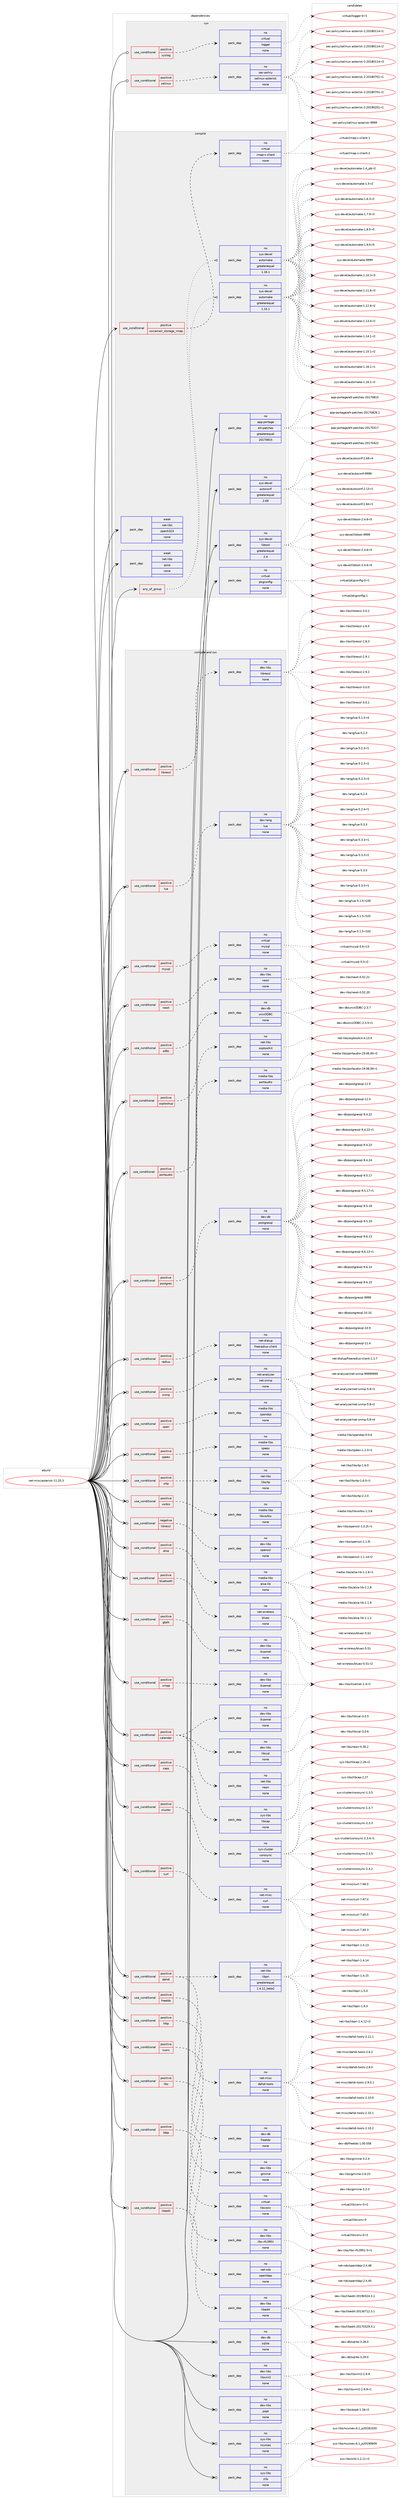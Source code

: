 digraph prolog {

# *************
# Graph options
# *************

newrank=true;
concentrate=true;
compound=true;
graph [rankdir=LR,fontname=Helvetica,fontsize=10,ranksep=1.5];#, ranksep=2.5, nodesep=0.2];
edge  [arrowhead=vee];
node  [fontname=Helvetica,fontsize=10];

# **********
# The ebuild
# **********

subgraph cluster_leftcol {
color=gray;
rank=same;
label=<<i>ebuild</i>>;
id [label="net-misc/asterisk-11.25.3", color=red, width=4, href="../net-misc/asterisk-11.25.3.svg"];
}

# ****************
# The dependencies
# ****************

subgraph cluster_midcol {
color=gray;
label=<<i>dependencies</i>>;
subgraph cluster_compile {
fillcolor="#eeeeee";
style=filled;
label=<<i>compile</i>>;
subgraph any14125 {
dependency831095 [label=<<TABLE BORDER="0" CELLBORDER="1" CELLSPACING="0" CELLPADDING="4"><TR><TD CELLPADDING="10">any_of_group</TD></TR></TABLE>>, shape=none, color=red];subgraph pack613862 {
dependency831096 [label=<<TABLE BORDER="0" CELLBORDER="1" CELLSPACING="0" CELLPADDING="4" WIDTH="220"><TR><TD ROWSPAN="6" CELLPADDING="30">pack_dep</TD></TR><TR><TD WIDTH="110">no</TD></TR><TR><TD>sys-devel</TD></TR><TR><TD>automake</TD></TR><TR><TD>greaterequal</TD></TR><TR><TD>1.16.1</TD></TR></TABLE>>, shape=none, color=blue];
}
dependency831095:e -> dependency831096:w [weight=20,style="dotted",arrowhead="oinv"];
subgraph pack613863 {
dependency831097 [label=<<TABLE BORDER="0" CELLBORDER="1" CELLSPACING="0" CELLPADDING="4" WIDTH="220"><TR><TD ROWSPAN="6" CELLPADDING="30">pack_dep</TD></TR><TR><TD WIDTH="110">no</TD></TR><TR><TD>sys-devel</TD></TR><TR><TD>automake</TD></TR><TR><TD>greaterequal</TD></TR><TR><TD>1.15.1</TD></TR></TABLE>>, shape=none, color=blue];
}
dependency831095:e -> dependency831097:w [weight=20,style="dotted",arrowhead="oinv"];
}
id:e -> dependency831095:w [weight=20,style="solid",arrowhead="vee"];
subgraph cond202651 {
dependency831098 [label=<<TABLE BORDER="0" CELLBORDER="1" CELLSPACING="0" CELLPADDING="4"><TR><TD ROWSPAN="3" CELLPADDING="10">use_conditional</TD></TR><TR><TD>positive</TD></TR><TR><TD>voicemail_storage_imap</TD></TR></TABLE>>, shape=none, color=red];
subgraph pack613864 {
dependency831099 [label=<<TABLE BORDER="0" CELLBORDER="1" CELLSPACING="0" CELLPADDING="4" WIDTH="220"><TR><TD ROWSPAN="6" CELLPADDING="30">pack_dep</TD></TR><TR><TD WIDTH="110">no</TD></TR><TR><TD>virtual</TD></TR><TR><TD>imap-c-client</TD></TR><TR><TD>none</TD></TR><TR><TD></TD></TR></TABLE>>, shape=none, color=blue];
}
dependency831098:e -> dependency831099:w [weight=20,style="dashed",arrowhead="vee"];
}
id:e -> dependency831098:w [weight=20,style="solid",arrowhead="vee"];
subgraph pack613865 {
dependency831100 [label=<<TABLE BORDER="0" CELLBORDER="1" CELLSPACING="0" CELLPADDING="4" WIDTH="220"><TR><TD ROWSPAN="6" CELLPADDING="30">pack_dep</TD></TR><TR><TD WIDTH="110">no</TD></TR><TR><TD>app-portage</TD></TR><TR><TD>elt-patches</TD></TR><TR><TD>greaterequal</TD></TR><TR><TD>20170815</TD></TR></TABLE>>, shape=none, color=blue];
}
id:e -> dependency831100:w [weight=20,style="solid",arrowhead="vee"];
subgraph pack613866 {
dependency831101 [label=<<TABLE BORDER="0" CELLBORDER="1" CELLSPACING="0" CELLPADDING="4" WIDTH="220"><TR><TD ROWSPAN="6" CELLPADDING="30">pack_dep</TD></TR><TR><TD WIDTH="110">no</TD></TR><TR><TD>sys-devel</TD></TR><TR><TD>autoconf</TD></TR><TR><TD>greaterequal</TD></TR><TR><TD>2.69</TD></TR></TABLE>>, shape=none, color=blue];
}
id:e -> dependency831101:w [weight=20,style="solid",arrowhead="vee"];
subgraph pack613867 {
dependency831102 [label=<<TABLE BORDER="0" CELLBORDER="1" CELLSPACING="0" CELLPADDING="4" WIDTH="220"><TR><TD ROWSPAN="6" CELLPADDING="30">pack_dep</TD></TR><TR><TD WIDTH="110">no</TD></TR><TR><TD>sys-devel</TD></TR><TR><TD>libtool</TD></TR><TR><TD>greaterequal</TD></TR><TR><TD>2.4</TD></TR></TABLE>>, shape=none, color=blue];
}
id:e -> dependency831102:w [weight=20,style="solid",arrowhead="vee"];
subgraph pack613868 {
dependency831103 [label=<<TABLE BORDER="0" CELLBORDER="1" CELLSPACING="0" CELLPADDING="4" WIDTH="220"><TR><TD ROWSPAN="6" CELLPADDING="30">pack_dep</TD></TR><TR><TD WIDTH="110">no</TD></TR><TR><TD>virtual</TD></TR><TR><TD>pkgconfig</TD></TR><TR><TD>none</TD></TR><TR><TD></TD></TR></TABLE>>, shape=none, color=blue];
}
id:e -> dependency831103:w [weight=20,style="solid",arrowhead="vee"];
subgraph pack613869 {
dependency831104 [label=<<TABLE BORDER="0" CELLBORDER="1" CELLSPACING="0" CELLPADDING="4" WIDTH="220"><TR><TD ROWSPAN="6" CELLPADDING="30">pack_dep</TD></TR><TR><TD WIDTH="110">weak</TD></TR><TR><TD>net-libs</TD></TR><TR><TD>openh323</TD></TR><TR><TD>none</TD></TR><TR><TD></TD></TR></TABLE>>, shape=none, color=blue];
}
id:e -> dependency831104:w [weight=20,style="solid",arrowhead="vee"];
subgraph pack613870 {
dependency831105 [label=<<TABLE BORDER="0" CELLBORDER="1" CELLSPACING="0" CELLPADDING="4" WIDTH="220"><TR><TD ROWSPAN="6" CELLPADDING="30">pack_dep</TD></TR><TR><TD WIDTH="110">weak</TD></TR><TR><TD>net-libs</TD></TR><TR><TD>pjsip</TD></TR><TR><TD>none</TD></TR><TR><TD></TD></TR></TABLE>>, shape=none, color=blue];
}
id:e -> dependency831105:w [weight=20,style="solid",arrowhead="vee"];
}
subgraph cluster_compileandrun {
fillcolor="#eeeeee";
style=filled;
label=<<i>compile and run</i>>;
subgraph cond202652 {
dependency831106 [label=<<TABLE BORDER="0" CELLBORDER="1" CELLSPACING="0" CELLPADDING="4"><TR><TD ROWSPAN="3" CELLPADDING="10">use_conditional</TD></TR><TR><TD>negative</TD></TR><TR><TD>libressl</TD></TR></TABLE>>, shape=none, color=red];
subgraph pack613871 {
dependency831107 [label=<<TABLE BORDER="0" CELLBORDER="1" CELLSPACING="0" CELLPADDING="4" WIDTH="220"><TR><TD ROWSPAN="6" CELLPADDING="30">pack_dep</TD></TR><TR><TD WIDTH="110">no</TD></TR><TR><TD>dev-libs</TD></TR><TR><TD>openssl</TD></TR><TR><TD>none</TD></TR><TR><TD></TD></TR></TABLE>>, shape=none, color=blue];
}
dependency831106:e -> dependency831107:w [weight=20,style="dashed",arrowhead="vee"];
}
id:e -> dependency831106:w [weight=20,style="solid",arrowhead="odotvee"];
subgraph cond202653 {
dependency831108 [label=<<TABLE BORDER="0" CELLBORDER="1" CELLSPACING="0" CELLPADDING="4"><TR><TD ROWSPAN="3" CELLPADDING="10">use_conditional</TD></TR><TR><TD>positive</TD></TR><TR><TD>alsa</TD></TR></TABLE>>, shape=none, color=red];
subgraph pack613872 {
dependency831109 [label=<<TABLE BORDER="0" CELLBORDER="1" CELLSPACING="0" CELLPADDING="4" WIDTH="220"><TR><TD ROWSPAN="6" CELLPADDING="30">pack_dep</TD></TR><TR><TD WIDTH="110">no</TD></TR><TR><TD>media-libs</TD></TR><TR><TD>alsa-lib</TD></TR><TR><TD>none</TD></TR><TR><TD></TD></TR></TABLE>>, shape=none, color=blue];
}
dependency831108:e -> dependency831109:w [weight=20,style="dashed",arrowhead="vee"];
}
id:e -> dependency831108:w [weight=20,style="solid",arrowhead="odotvee"];
subgraph cond202654 {
dependency831110 [label=<<TABLE BORDER="0" CELLBORDER="1" CELLSPACING="0" CELLPADDING="4"><TR><TD ROWSPAN="3" CELLPADDING="10">use_conditional</TD></TR><TR><TD>positive</TD></TR><TR><TD>bluetooth</TD></TR></TABLE>>, shape=none, color=red];
subgraph pack613873 {
dependency831111 [label=<<TABLE BORDER="0" CELLBORDER="1" CELLSPACING="0" CELLPADDING="4" WIDTH="220"><TR><TD ROWSPAN="6" CELLPADDING="30">pack_dep</TD></TR><TR><TD WIDTH="110">no</TD></TR><TR><TD>net-wireless</TD></TR><TR><TD>bluez</TD></TR><TR><TD>none</TD></TR><TR><TD></TD></TR></TABLE>>, shape=none, color=blue];
}
dependency831110:e -> dependency831111:w [weight=20,style="dashed",arrowhead="vee"];
}
id:e -> dependency831110:w [weight=20,style="solid",arrowhead="odotvee"];
subgraph cond202655 {
dependency831112 [label=<<TABLE BORDER="0" CELLBORDER="1" CELLSPACING="0" CELLPADDING="4"><TR><TD ROWSPAN="3" CELLPADDING="10">use_conditional</TD></TR><TR><TD>positive</TD></TR><TR><TD>calendar</TD></TR></TABLE>>, shape=none, color=red];
subgraph pack613874 {
dependency831113 [label=<<TABLE BORDER="0" CELLBORDER="1" CELLSPACING="0" CELLPADDING="4" WIDTH="220"><TR><TD ROWSPAN="6" CELLPADDING="30">pack_dep</TD></TR><TR><TD WIDTH="110">no</TD></TR><TR><TD>net-libs</TD></TR><TR><TD>neon</TD></TR><TR><TD>none</TD></TR><TR><TD></TD></TR></TABLE>>, shape=none, color=blue];
}
dependency831112:e -> dependency831113:w [weight=20,style="dashed",arrowhead="vee"];
subgraph pack613875 {
dependency831114 [label=<<TABLE BORDER="0" CELLBORDER="1" CELLSPACING="0" CELLPADDING="4" WIDTH="220"><TR><TD ROWSPAN="6" CELLPADDING="30">pack_dep</TD></TR><TR><TD WIDTH="110">no</TD></TR><TR><TD>dev-libs</TD></TR><TR><TD>libical</TD></TR><TR><TD>none</TD></TR><TR><TD></TD></TR></TABLE>>, shape=none, color=blue];
}
dependency831112:e -> dependency831114:w [weight=20,style="dashed",arrowhead="vee"];
subgraph pack613876 {
dependency831115 [label=<<TABLE BORDER="0" CELLBORDER="1" CELLSPACING="0" CELLPADDING="4" WIDTH="220"><TR><TD ROWSPAN="6" CELLPADDING="30">pack_dep</TD></TR><TR><TD WIDTH="110">no</TD></TR><TR><TD>dev-libs</TD></TR><TR><TD>iksemel</TD></TR><TR><TD>none</TD></TR><TR><TD></TD></TR></TABLE>>, shape=none, color=blue];
}
dependency831112:e -> dependency831115:w [weight=20,style="dashed",arrowhead="vee"];
}
id:e -> dependency831112:w [weight=20,style="solid",arrowhead="odotvee"];
subgraph cond202656 {
dependency831116 [label=<<TABLE BORDER="0" CELLBORDER="1" CELLSPACING="0" CELLPADDING="4"><TR><TD ROWSPAN="3" CELLPADDING="10">use_conditional</TD></TR><TR><TD>positive</TD></TR><TR><TD>caps</TD></TR></TABLE>>, shape=none, color=red];
subgraph pack613877 {
dependency831117 [label=<<TABLE BORDER="0" CELLBORDER="1" CELLSPACING="0" CELLPADDING="4" WIDTH="220"><TR><TD ROWSPAN="6" CELLPADDING="30">pack_dep</TD></TR><TR><TD WIDTH="110">no</TD></TR><TR><TD>sys-libs</TD></TR><TR><TD>libcap</TD></TR><TR><TD>none</TD></TR><TR><TD></TD></TR></TABLE>>, shape=none, color=blue];
}
dependency831116:e -> dependency831117:w [weight=20,style="dashed",arrowhead="vee"];
}
id:e -> dependency831116:w [weight=20,style="solid",arrowhead="odotvee"];
subgraph cond202657 {
dependency831118 [label=<<TABLE BORDER="0" CELLBORDER="1" CELLSPACING="0" CELLPADDING="4"><TR><TD ROWSPAN="3" CELLPADDING="10">use_conditional</TD></TR><TR><TD>positive</TD></TR><TR><TD>cluster</TD></TR></TABLE>>, shape=none, color=red];
subgraph pack613878 {
dependency831119 [label=<<TABLE BORDER="0" CELLBORDER="1" CELLSPACING="0" CELLPADDING="4" WIDTH="220"><TR><TD ROWSPAN="6" CELLPADDING="30">pack_dep</TD></TR><TR><TD WIDTH="110">no</TD></TR><TR><TD>sys-cluster</TD></TR><TR><TD>corosync</TD></TR><TR><TD>none</TD></TR><TR><TD></TD></TR></TABLE>>, shape=none, color=blue];
}
dependency831118:e -> dependency831119:w [weight=20,style="dashed",arrowhead="vee"];
}
id:e -> dependency831118:w [weight=20,style="solid",arrowhead="odotvee"];
subgraph cond202658 {
dependency831120 [label=<<TABLE BORDER="0" CELLBORDER="1" CELLSPACING="0" CELLPADDING="4"><TR><TD ROWSPAN="3" CELLPADDING="10">use_conditional</TD></TR><TR><TD>positive</TD></TR><TR><TD>curl</TD></TR></TABLE>>, shape=none, color=red];
subgraph pack613879 {
dependency831121 [label=<<TABLE BORDER="0" CELLBORDER="1" CELLSPACING="0" CELLPADDING="4" WIDTH="220"><TR><TD ROWSPAN="6" CELLPADDING="30">pack_dep</TD></TR><TR><TD WIDTH="110">no</TD></TR><TR><TD>net-misc</TD></TR><TR><TD>curl</TD></TR><TR><TD>none</TD></TR><TR><TD></TD></TR></TABLE>>, shape=none, color=blue];
}
dependency831120:e -> dependency831121:w [weight=20,style="dashed",arrowhead="vee"];
}
id:e -> dependency831120:w [weight=20,style="solid",arrowhead="odotvee"];
subgraph cond202659 {
dependency831122 [label=<<TABLE BORDER="0" CELLBORDER="1" CELLSPACING="0" CELLPADDING="4"><TR><TD ROWSPAN="3" CELLPADDING="10">use_conditional</TD></TR><TR><TD>positive</TD></TR><TR><TD>dahdi</TD></TR></TABLE>>, shape=none, color=red];
subgraph pack613880 {
dependency831123 [label=<<TABLE BORDER="0" CELLBORDER="1" CELLSPACING="0" CELLPADDING="4" WIDTH="220"><TR><TD ROWSPAN="6" CELLPADDING="30">pack_dep</TD></TR><TR><TD WIDTH="110">no</TD></TR><TR><TD>net-libs</TD></TR><TR><TD>libpri</TD></TR><TR><TD>greaterequal</TD></TR><TR><TD>1.4.12_beta2</TD></TR></TABLE>>, shape=none, color=blue];
}
dependency831122:e -> dependency831123:w [weight=20,style="dashed",arrowhead="vee"];
subgraph pack613881 {
dependency831124 [label=<<TABLE BORDER="0" CELLBORDER="1" CELLSPACING="0" CELLPADDING="4" WIDTH="220"><TR><TD ROWSPAN="6" CELLPADDING="30">pack_dep</TD></TR><TR><TD WIDTH="110">no</TD></TR><TR><TD>net-misc</TD></TR><TR><TD>dahdi-tools</TD></TR><TR><TD>none</TD></TR><TR><TD></TD></TR></TABLE>>, shape=none, color=blue];
}
dependency831122:e -> dependency831124:w [weight=20,style="dashed",arrowhead="vee"];
}
id:e -> dependency831122:w [weight=20,style="solid",arrowhead="odotvee"];
subgraph cond202660 {
dependency831125 [label=<<TABLE BORDER="0" CELLBORDER="1" CELLSPACING="0" CELLPADDING="4"><TR><TD ROWSPAN="3" CELLPADDING="10">use_conditional</TD></TR><TR><TD>positive</TD></TR><TR><TD>freetds</TD></TR></TABLE>>, shape=none, color=red];
subgraph pack613882 {
dependency831126 [label=<<TABLE BORDER="0" CELLBORDER="1" CELLSPACING="0" CELLPADDING="4" WIDTH="220"><TR><TD ROWSPAN="6" CELLPADDING="30">pack_dep</TD></TR><TR><TD WIDTH="110">no</TD></TR><TR><TD>dev-db</TD></TR><TR><TD>freetds</TD></TR><TR><TD>none</TD></TR><TR><TD></TD></TR></TABLE>>, shape=none, color=blue];
}
dependency831125:e -> dependency831126:w [weight=20,style="dashed",arrowhead="vee"];
}
id:e -> dependency831125:w [weight=20,style="solid",arrowhead="odotvee"];
subgraph cond202661 {
dependency831127 [label=<<TABLE BORDER="0" CELLBORDER="1" CELLSPACING="0" CELLPADDING="4"><TR><TD ROWSPAN="3" CELLPADDING="10">use_conditional</TD></TR><TR><TD>positive</TD></TR><TR><TD>gtalk</TD></TR></TABLE>>, shape=none, color=red];
subgraph pack613883 {
dependency831128 [label=<<TABLE BORDER="0" CELLBORDER="1" CELLSPACING="0" CELLPADDING="4" WIDTH="220"><TR><TD ROWSPAN="6" CELLPADDING="30">pack_dep</TD></TR><TR><TD WIDTH="110">no</TD></TR><TR><TD>dev-libs</TD></TR><TR><TD>iksemel</TD></TR><TR><TD>none</TD></TR><TR><TD></TD></TR></TABLE>>, shape=none, color=blue];
}
dependency831127:e -> dependency831128:w [weight=20,style="dashed",arrowhead="vee"];
}
id:e -> dependency831127:w [weight=20,style="solid",arrowhead="odotvee"];
subgraph cond202662 {
dependency831129 [label=<<TABLE BORDER="0" CELLBORDER="1" CELLSPACING="0" CELLPADDING="4"><TR><TD ROWSPAN="3" CELLPADDING="10">use_conditional</TD></TR><TR><TD>positive</TD></TR><TR><TD>http</TD></TR></TABLE>>, shape=none, color=red];
subgraph pack613884 {
dependency831130 [label=<<TABLE BORDER="0" CELLBORDER="1" CELLSPACING="0" CELLPADDING="4" WIDTH="220"><TR><TD ROWSPAN="6" CELLPADDING="30">pack_dep</TD></TR><TR><TD WIDTH="110">no</TD></TR><TR><TD>dev-libs</TD></TR><TR><TD>gmime</TD></TR><TR><TD>none</TD></TR><TR><TD></TD></TR></TABLE>>, shape=none, color=blue];
}
dependency831129:e -> dependency831130:w [weight=20,style="dashed",arrowhead="vee"];
}
id:e -> dependency831129:w [weight=20,style="solid",arrowhead="odotvee"];
subgraph cond202663 {
dependency831131 [label=<<TABLE BORDER="0" CELLBORDER="1" CELLSPACING="0" CELLPADDING="4"><TR><TD ROWSPAN="3" CELLPADDING="10">use_conditional</TD></TR><TR><TD>positive</TD></TR><TR><TD>iconv</TD></TR></TABLE>>, shape=none, color=red];
subgraph pack613885 {
dependency831132 [label=<<TABLE BORDER="0" CELLBORDER="1" CELLSPACING="0" CELLPADDING="4" WIDTH="220"><TR><TD ROWSPAN="6" CELLPADDING="30">pack_dep</TD></TR><TR><TD WIDTH="110">no</TD></TR><TR><TD>virtual</TD></TR><TR><TD>libiconv</TD></TR><TR><TD>none</TD></TR><TR><TD></TD></TR></TABLE>>, shape=none, color=blue];
}
dependency831131:e -> dependency831132:w [weight=20,style="dashed",arrowhead="vee"];
}
id:e -> dependency831131:w [weight=20,style="solid",arrowhead="odotvee"];
subgraph cond202664 {
dependency831133 [label=<<TABLE BORDER="0" CELLBORDER="1" CELLSPACING="0" CELLPADDING="4"><TR><TD ROWSPAN="3" CELLPADDING="10">use_conditional</TD></TR><TR><TD>positive</TD></TR><TR><TD>ilbc</TD></TR></TABLE>>, shape=none, color=red];
subgraph pack613886 {
dependency831134 [label=<<TABLE BORDER="0" CELLBORDER="1" CELLSPACING="0" CELLPADDING="4" WIDTH="220"><TR><TD ROWSPAN="6" CELLPADDING="30">pack_dep</TD></TR><TR><TD WIDTH="110">no</TD></TR><TR><TD>dev-libs</TD></TR><TR><TD>ilbc-rfc3951</TD></TR><TR><TD>none</TD></TR><TR><TD></TD></TR></TABLE>>, shape=none, color=blue];
}
dependency831133:e -> dependency831134:w [weight=20,style="dashed",arrowhead="vee"];
}
id:e -> dependency831133:w [weight=20,style="solid",arrowhead="odotvee"];
subgraph cond202665 {
dependency831135 [label=<<TABLE BORDER="0" CELLBORDER="1" CELLSPACING="0" CELLPADDING="4"><TR><TD ROWSPAN="3" CELLPADDING="10">use_conditional</TD></TR><TR><TD>positive</TD></TR><TR><TD>ldap</TD></TR></TABLE>>, shape=none, color=red];
subgraph pack613887 {
dependency831136 [label=<<TABLE BORDER="0" CELLBORDER="1" CELLSPACING="0" CELLPADDING="4" WIDTH="220"><TR><TD ROWSPAN="6" CELLPADDING="30">pack_dep</TD></TR><TR><TD WIDTH="110">no</TD></TR><TR><TD>net-nds</TD></TR><TR><TD>openldap</TD></TR><TR><TD>none</TD></TR><TR><TD></TD></TR></TABLE>>, shape=none, color=blue];
}
dependency831135:e -> dependency831136:w [weight=20,style="dashed",arrowhead="vee"];
}
id:e -> dependency831135:w [weight=20,style="solid",arrowhead="odotvee"];
subgraph cond202666 {
dependency831137 [label=<<TABLE BORDER="0" CELLBORDER="1" CELLSPACING="0" CELLPADDING="4"><TR><TD ROWSPAN="3" CELLPADDING="10">use_conditional</TD></TR><TR><TD>positive</TD></TR><TR><TD>libedit</TD></TR></TABLE>>, shape=none, color=red];
subgraph pack613888 {
dependency831138 [label=<<TABLE BORDER="0" CELLBORDER="1" CELLSPACING="0" CELLPADDING="4" WIDTH="220"><TR><TD ROWSPAN="6" CELLPADDING="30">pack_dep</TD></TR><TR><TD WIDTH="110">no</TD></TR><TR><TD>dev-libs</TD></TR><TR><TD>libedit</TD></TR><TR><TD>none</TD></TR><TR><TD></TD></TR></TABLE>>, shape=none, color=blue];
}
dependency831137:e -> dependency831138:w [weight=20,style="dashed",arrowhead="vee"];
}
id:e -> dependency831137:w [weight=20,style="solid",arrowhead="odotvee"];
subgraph cond202667 {
dependency831139 [label=<<TABLE BORDER="0" CELLBORDER="1" CELLSPACING="0" CELLPADDING="4"><TR><TD ROWSPAN="3" CELLPADDING="10">use_conditional</TD></TR><TR><TD>positive</TD></TR><TR><TD>libressl</TD></TR></TABLE>>, shape=none, color=red];
subgraph pack613889 {
dependency831140 [label=<<TABLE BORDER="0" CELLBORDER="1" CELLSPACING="0" CELLPADDING="4" WIDTH="220"><TR><TD ROWSPAN="6" CELLPADDING="30">pack_dep</TD></TR><TR><TD WIDTH="110">no</TD></TR><TR><TD>dev-libs</TD></TR><TR><TD>libressl</TD></TR><TR><TD>none</TD></TR><TR><TD></TD></TR></TABLE>>, shape=none, color=blue];
}
dependency831139:e -> dependency831140:w [weight=20,style="dashed",arrowhead="vee"];
}
id:e -> dependency831139:w [weight=20,style="solid",arrowhead="odotvee"];
subgraph cond202668 {
dependency831141 [label=<<TABLE BORDER="0" CELLBORDER="1" CELLSPACING="0" CELLPADDING="4"><TR><TD ROWSPAN="3" CELLPADDING="10">use_conditional</TD></TR><TR><TD>positive</TD></TR><TR><TD>lua</TD></TR></TABLE>>, shape=none, color=red];
subgraph pack613890 {
dependency831142 [label=<<TABLE BORDER="0" CELLBORDER="1" CELLSPACING="0" CELLPADDING="4" WIDTH="220"><TR><TD ROWSPAN="6" CELLPADDING="30">pack_dep</TD></TR><TR><TD WIDTH="110">no</TD></TR><TR><TD>dev-lang</TD></TR><TR><TD>lua</TD></TR><TR><TD>none</TD></TR><TR><TD></TD></TR></TABLE>>, shape=none, color=blue];
}
dependency831141:e -> dependency831142:w [weight=20,style="dashed",arrowhead="vee"];
}
id:e -> dependency831141:w [weight=20,style="solid",arrowhead="odotvee"];
subgraph cond202669 {
dependency831143 [label=<<TABLE BORDER="0" CELLBORDER="1" CELLSPACING="0" CELLPADDING="4"><TR><TD ROWSPAN="3" CELLPADDING="10">use_conditional</TD></TR><TR><TD>positive</TD></TR><TR><TD>mysql</TD></TR></TABLE>>, shape=none, color=red];
subgraph pack613891 {
dependency831144 [label=<<TABLE BORDER="0" CELLBORDER="1" CELLSPACING="0" CELLPADDING="4" WIDTH="220"><TR><TD ROWSPAN="6" CELLPADDING="30">pack_dep</TD></TR><TR><TD WIDTH="110">no</TD></TR><TR><TD>virtual</TD></TR><TR><TD>mysql</TD></TR><TR><TD>none</TD></TR><TR><TD></TD></TR></TABLE>>, shape=none, color=blue];
}
dependency831143:e -> dependency831144:w [weight=20,style="dashed",arrowhead="vee"];
}
id:e -> dependency831143:w [weight=20,style="solid",arrowhead="odotvee"];
subgraph cond202670 {
dependency831145 [label=<<TABLE BORDER="0" CELLBORDER="1" CELLSPACING="0" CELLPADDING="4"><TR><TD ROWSPAN="3" CELLPADDING="10">use_conditional</TD></TR><TR><TD>positive</TD></TR><TR><TD>newt</TD></TR></TABLE>>, shape=none, color=red];
subgraph pack613892 {
dependency831146 [label=<<TABLE BORDER="0" CELLBORDER="1" CELLSPACING="0" CELLPADDING="4" WIDTH="220"><TR><TD ROWSPAN="6" CELLPADDING="30">pack_dep</TD></TR><TR><TD WIDTH="110">no</TD></TR><TR><TD>dev-libs</TD></TR><TR><TD>newt</TD></TR><TR><TD>none</TD></TR><TR><TD></TD></TR></TABLE>>, shape=none, color=blue];
}
dependency831145:e -> dependency831146:w [weight=20,style="dashed",arrowhead="vee"];
}
id:e -> dependency831145:w [weight=20,style="solid",arrowhead="odotvee"];
subgraph cond202671 {
dependency831147 [label=<<TABLE BORDER="0" CELLBORDER="1" CELLSPACING="0" CELLPADDING="4"><TR><TD ROWSPAN="3" CELLPADDING="10">use_conditional</TD></TR><TR><TD>positive</TD></TR><TR><TD>odbc</TD></TR></TABLE>>, shape=none, color=red];
subgraph pack613893 {
dependency831148 [label=<<TABLE BORDER="0" CELLBORDER="1" CELLSPACING="0" CELLPADDING="4" WIDTH="220"><TR><TD ROWSPAN="6" CELLPADDING="30">pack_dep</TD></TR><TR><TD WIDTH="110">no</TD></TR><TR><TD>dev-db</TD></TR><TR><TD>unixODBC</TD></TR><TR><TD>none</TD></TR><TR><TD></TD></TR></TABLE>>, shape=none, color=blue];
}
dependency831147:e -> dependency831148:w [weight=20,style="dashed",arrowhead="vee"];
}
id:e -> dependency831147:w [weight=20,style="solid",arrowhead="odotvee"];
subgraph cond202672 {
dependency831149 [label=<<TABLE BORDER="0" CELLBORDER="1" CELLSPACING="0" CELLPADDING="4"><TR><TD ROWSPAN="3" CELLPADDING="10">use_conditional</TD></TR><TR><TD>positive</TD></TR><TR><TD>osplookup</TD></TR></TABLE>>, shape=none, color=red];
subgraph pack613894 {
dependency831150 [label=<<TABLE BORDER="0" CELLBORDER="1" CELLSPACING="0" CELLPADDING="4" WIDTH="220"><TR><TD ROWSPAN="6" CELLPADDING="30">pack_dep</TD></TR><TR><TD WIDTH="110">no</TD></TR><TR><TD>net-libs</TD></TR><TR><TD>osptoolkit</TD></TR><TR><TD>none</TD></TR><TR><TD></TD></TR></TABLE>>, shape=none, color=blue];
}
dependency831149:e -> dependency831150:w [weight=20,style="dashed",arrowhead="vee"];
}
id:e -> dependency831149:w [weight=20,style="solid",arrowhead="odotvee"];
subgraph cond202673 {
dependency831151 [label=<<TABLE BORDER="0" CELLBORDER="1" CELLSPACING="0" CELLPADDING="4"><TR><TD ROWSPAN="3" CELLPADDING="10">use_conditional</TD></TR><TR><TD>positive</TD></TR><TR><TD>portaudio</TD></TR></TABLE>>, shape=none, color=red];
subgraph pack613895 {
dependency831152 [label=<<TABLE BORDER="0" CELLBORDER="1" CELLSPACING="0" CELLPADDING="4" WIDTH="220"><TR><TD ROWSPAN="6" CELLPADDING="30">pack_dep</TD></TR><TR><TD WIDTH="110">no</TD></TR><TR><TD>media-libs</TD></TR><TR><TD>portaudio</TD></TR><TR><TD>none</TD></TR><TR><TD></TD></TR></TABLE>>, shape=none, color=blue];
}
dependency831151:e -> dependency831152:w [weight=20,style="dashed",arrowhead="vee"];
}
id:e -> dependency831151:w [weight=20,style="solid",arrowhead="odotvee"];
subgraph cond202674 {
dependency831153 [label=<<TABLE BORDER="0" CELLBORDER="1" CELLSPACING="0" CELLPADDING="4"><TR><TD ROWSPAN="3" CELLPADDING="10">use_conditional</TD></TR><TR><TD>positive</TD></TR><TR><TD>postgres</TD></TR></TABLE>>, shape=none, color=red];
subgraph pack613896 {
dependency831154 [label=<<TABLE BORDER="0" CELLBORDER="1" CELLSPACING="0" CELLPADDING="4" WIDTH="220"><TR><TD ROWSPAN="6" CELLPADDING="30">pack_dep</TD></TR><TR><TD WIDTH="110">no</TD></TR><TR><TD>dev-db</TD></TR><TR><TD>postgresql</TD></TR><TR><TD>none</TD></TR><TR><TD></TD></TR></TABLE>>, shape=none, color=blue];
}
dependency831153:e -> dependency831154:w [weight=20,style="dashed",arrowhead="vee"];
}
id:e -> dependency831153:w [weight=20,style="solid",arrowhead="odotvee"];
subgraph cond202675 {
dependency831155 [label=<<TABLE BORDER="0" CELLBORDER="1" CELLSPACING="0" CELLPADDING="4"><TR><TD ROWSPAN="3" CELLPADDING="10">use_conditional</TD></TR><TR><TD>positive</TD></TR><TR><TD>radius</TD></TR></TABLE>>, shape=none, color=red];
subgraph pack613897 {
dependency831156 [label=<<TABLE BORDER="0" CELLBORDER="1" CELLSPACING="0" CELLPADDING="4" WIDTH="220"><TR><TD ROWSPAN="6" CELLPADDING="30">pack_dep</TD></TR><TR><TD WIDTH="110">no</TD></TR><TR><TD>net-dialup</TD></TR><TR><TD>freeradius-client</TD></TR><TR><TD>none</TD></TR><TR><TD></TD></TR></TABLE>>, shape=none, color=blue];
}
dependency831155:e -> dependency831156:w [weight=20,style="dashed",arrowhead="vee"];
}
id:e -> dependency831155:w [weight=20,style="solid",arrowhead="odotvee"];
subgraph cond202676 {
dependency831157 [label=<<TABLE BORDER="0" CELLBORDER="1" CELLSPACING="0" CELLPADDING="4"><TR><TD ROWSPAN="3" CELLPADDING="10">use_conditional</TD></TR><TR><TD>positive</TD></TR><TR><TD>snmp</TD></TR></TABLE>>, shape=none, color=red];
subgraph pack613898 {
dependency831158 [label=<<TABLE BORDER="0" CELLBORDER="1" CELLSPACING="0" CELLPADDING="4" WIDTH="220"><TR><TD ROWSPAN="6" CELLPADDING="30">pack_dep</TD></TR><TR><TD WIDTH="110">no</TD></TR><TR><TD>net-analyzer</TD></TR><TR><TD>net-snmp</TD></TR><TR><TD>none</TD></TR><TR><TD></TD></TR></TABLE>>, shape=none, color=blue];
}
dependency831157:e -> dependency831158:w [weight=20,style="dashed",arrowhead="vee"];
}
id:e -> dependency831157:w [weight=20,style="solid",arrowhead="odotvee"];
subgraph cond202677 {
dependency831159 [label=<<TABLE BORDER="0" CELLBORDER="1" CELLSPACING="0" CELLPADDING="4"><TR><TD ROWSPAN="3" CELLPADDING="10">use_conditional</TD></TR><TR><TD>positive</TD></TR><TR><TD>span</TD></TR></TABLE>>, shape=none, color=red];
subgraph pack613899 {
dependency831160 [label=<<TABLE BORDER="0" CELLBORDER="1" CELLSPACING="0" CELLPADDING="4" WIDTH="220"><TR><TD ROWSPAN="6" CELLPADDING="30">pack_dep</TD></TR><TR><TD WIDTH="110">no</TD></TR><TR><TD>media-libs</TD></TR><TR><TD>spandsp</TD></TR><TR><TD>none</TD></TR><TR><TD></TD></TR></TABLE>>, shape=none, color=blue];
}
dependency831159:e -> dependency831160:w [weight=20,style="dashed",arrowhead="vee"];
}
id:e -> dependency831159:w [weight=20,style="solid",arrowhead="odotvee"];
subgraph cond202678 {
dependency831161 [label=<<TABLE BORDER="0" CELLBORDER="1" CELLSPACING="0" CELLPADDING="4"><TR><TD ROWSPAN="3" CELLPADDING="10">use_conditional</TD></TR><TR><TD>positive</TD></TR><TR><TD>speex</TD></TR></TABLE>>, shape=none, color=red];
subgraph pack613900 {
dependency831162 [label=<<TABLE BORDER="0" CELLBORDER="1" CELLSPACING="0" CELLPADDING="4" WIDTH="220"><TR><TD ROWSPAN="6" CELLPADDING="30">pack_dep</TD></TR><TR><TD WIDTH="110">no</TD></TR><TR><TD>media-libs</TD></TR><TR><TD>speex</TD></TR><TR><TD>none</TD></TR><TR><TD></TD></TR></TABLE>>, shape=none, color=blue];
}
dependency831161:e -> dependency831162:w [weight=20,style="dashed",arrowhead="vee"];
}
id:e -> dependency831161:w [weight=20,style="solid",arrowhead="odotvee"];
subgraph cond202679 {
dependency831163 [label=<<TABLE BORDER="0" CELLBORDER="1" CELLSPACING="0" CELLPADDING="4"><TR><TD ROWSPAN="3" CELLPADDING="10">use_conditional</TD></TR><TR><TD>positive</TD></TR><TR><TD>srtp</TD></TR></TABLE>>, shape=none, color=red];
subgraph pack613901 {
dependency831164 [label=<<TABLE BORDER="0" CELLBORDER="1" CELLSPACING="0" CELLPADDING="4" WIDTH="220"><TR><TD ROWSPAN="6" CELLPADDING="30">pack_dep</TD></TR><TR><TD WIDTH="110">no</TD></TR><TR><TD>net-libs</TD></TR><TR><TD>libsrtp</TD></TR><TR><TD>none</TD></TR><TR><TD></TD></TR></TABLE>>, shape=none, color=blue];
}
dependency831163:e -> dependency831164:w [weight=20,style="dashed",arrowhead="vee"];
}
id:e -> dependency831163:w [weight=20,style="solid",arrowhead="odotvee"];
subgraph cond202680 {
dependency831165 [label=<<TABLE BORDER="0" CELLBORDER="1" CELLSPACING="0" CELLPADDING="4"><TR><TD ROWSPAN="3" CELLPADDING="10">use_conditional</TD></TR><TR><TD>positive</TD></TR><TR><TD>vorbis</TD></TR></TABLE>>, shape=none, color=red];
subgraph pack613902 {
dependency831166 [label=<<TABLE BORDER="0" CELLBORDER="1" CELLSPACING="0" CELLPADDING="4" WIDTH="220"><TR><TD ROWSPAN="6" CELLPADDING="30">pack_dep</TD></TR><TR><TD WIDTH="110">no</TD></TR><TR><TD>media-libs</TD></TR><TR><TD>libvorbis</TD></TR><TR><TD>none</TD></TR><TR><TD></TD></TR></TABLE>>, shape=none, color=blue];
}
dependency831165:e -> dependency831166:w [weight=20,style="dashed",arrowhead="vee"];
}
id:e -> dependency831165:w [weight=20,style="solid",arrowhead="odotvee"];
subgraph cond202681 {
dependency831167 [label=<<TABLE BORDER="0" CELLBORDER="1" CELLSPACING="0" CELLPADDING="4"><TR><TD ROWSPAN="3" CELLPADDING="10">use_conditional</TD></TR><TR><TD>positive</TD></TR><TR><TD>xmpp</TD></TR></TABLE>>, shape=none, color=red];
subgraph pack613903 {
dependency831168 [label=<<TABLE BORDER="0" CELLBORDER="1" CELLSPACING="0" CELLPADDING="4" WIDTH="220"><TR><TD ROWSPAN="6" CELLPADDING="30">pack_dep</TD></TR><TR><TD WIDTH="110">no</TD></TR><TR><TD>dev-libs</TD></TR><TR><TD>iksemel</TD></TR><TR><TD>none</TD></TR><TR><TD></TD></TR></TABLE>>, shape=none, color=blue];
}
dependency831167:e -> dependency831168:w [weight=20,style="dashed",arrowhead="vee"];
}
id:e -> dependency831167:w [weight=20,style="solid",arrowhead="odotvee"];
subgraph pack613904 {
dependency831169 [label=<<TABLE BORDER="0" CELLBORDER="1" CELLSPACING="0" CELLPADDING="4" WIDTH="220"><TR><TD ROWSPAN="6" CELLPADDING="30">pack_dep</TD></TR><TR><TD WIDTH="110">no</TD></TR><TR><TD>dev-db</TD></TR><TR><TD>sqlite</TD></TR><TR><TD>none</TD></TR><TR><TD></TD></TR></TABLE>>, shape=none, color=blue];
}
id:e -> dependency831169:w [weight=20,style="solid",arrowhead="odotvee"];
subgraph pack613905 {
dependency831170 [label=<<TABLE BORDER="0" CELLBORDER="1" CELLSPACING="0" CELLPADDING="4" WIDTH="220"><TR><TD ROWSPAN="6" CELLPADDING="30">pack_dep</TD></TR><TR><TD WIDTH="110">no</TD></TR><TR><TD>dev-libs</TD></TR><TR><TD>libxml2</TD></TR><TR><TD>none</TD></TR><TR><TD></TD></TR></TABLE>>, shape=none, color=blue];
}
id:e -> dependency831170:w [weight=20,style="solid",arrowhead="odotvee"];
subgraph pack613906 {
dependency831171 [label=<<TABLE BORDER="0" CELLBORDER="1" CELLSPACING="0" CELLPADDING="4" WIDTH="220"><TR><TD ROWSPAN="6" CELLPADDING="30">pack_dep</TD></TR><TR><TD WIDTH="110">no</TD></TR><TR><TD>dev-libs</TD></TR><TR><TD>popt</TD></TR><TR><TD>none</TD></TR><TR><TD></TD></TR></TABLE>>, shape=none, color=blue];
}
id:e -> dependency831171:w [weight=20,style="solid",arrowhead="odotvee"];
subgraph pack613907 {
dependency831172 [label=<<TABLE BORDER="0" CELLBORDER="1" CELLSPACING="0" CELLPADDING="4" WIDTH="220"><TR><TD ROWSPAN="6" CELLPADDING="30">pack_dep</TD></TR><TR><TD WIDTH="110">no</TD></TR><TR><TD>sys-libs</TD></TR><TR><TD>ncurses</TD></TR><TR><TD>none</TD></TR><TR><TD></TD></TR></TABLE>>, shape=none, color=blue];
}
id:e -> dependency831172:w [weight=20,style="solid",arrowhead="odotvee"];
subgraph pack613908 {
dependency831173 [label=<<TABLE BORDER="0" CELLBORDER="1" CELLSPACING="0" CELLPADDING="4" WIDTH="220"><TR><TD ROWSPAN="6" CELLPADDING="30">pack_dep</TD></TR><TR><TD WIDTH="110">no</TD></TR><TR><TD>sys-libs</TD></TR><TR><TD>zlib</TD></TR><TR><TD>none</TD></TR><TR><TD></TD></TR></TABLE>>, shape=none, color=blue];
}
id:e -> dependency831173:w [weight=20,style="solid",arrowhead="odotvee"];
}
subgraph cluster_run {
fillcolor="#eeeeee";
style=filled;
label=<<i>run</i>>;
subgraph cond202682 {
dependency831174 [label=<<TABLE BORDER="0" CELLBORDER="1" CELLSPACING="0" CELLPADDING="4"><TR><TD ROWSPAN="3" CELLPADDING="10">use_conditional</TD></TR><TR><TD>positive</TD></TR><TR><TD>selinux</TD></TR></TABLE>>, shape=none, color=red];
subgraph pack613909 {
dependency831175 [label=<<TABLE BORDER="0" CELLBORDER="1" CELLSPACING="0" CELLPADDING="4" WIDTH="220"><TR><TD ROWSPAN="6" CELLPADDING="30">pack_dep</TD></TR><TR><TD WIDTH="110">no</TD></TR><TR><TD>sec-policy</TD></TR><TR><TD>selinux-asterisk</TD></TR><TR><TD>none</TD></TR><TR><TD></TD></TR></TABLE>>, shape=none, color=blue];
}
dependency831174:e -> dependency831175:w [weight=20,style="dashed",arrowhead="vee"];
}
id:e -> dependency831174:w [weight=20,style="solid",arrowhead="odot"];
subgraph cond202683 {
dependency831176 [label=<<TABLE BORDER="0" CELLBORDER="1" CELLSPACING="0" CELLPADDING="4"><TR><TD ROWSPAN="3" CELLPADDING="10">use_conditional</TD></TR><TR><TD>positive</TD></TR><TR><TD>syslog</TD></TR></TABLE>>, shape=none, color=red];
subgraph pack613910 {
dependency831177 [label=<<TABLE BORDER="0" CELLBORDER="1" CELLSPACING="0" CELLPADDING="4" WIDTH="220"><TR><TD ROWSPAN="6" CELLPADDING="30">pack_dep</TD></TR><TR><TD WIDTH="110">no</TD></TR><TR><TD>virtual</TD></TR><TR><TD>logger</TD></TR><TR><TD>none</TD></TR><TR><TD></TD></TR></TABLE>>, shape=none, color=blue];
}
dependency831176:e -> dependency831177:w [weight=20,style="dashed",arrowhead="vee"];
}
id:e -> dependency831176:w [weight=20,style="solid",arrowhead="odot"];
}
}

# **************
# The candidates
# **************

subgraph cluster_choices {
rank=same;
color=gray;
label=<<i>candidates</i>>;

subgraph choice613862 {
color=black;
nodesep=1;
choice11512111545100101118101108479711711611110997107101454946494846514511451 [label="sys-devel/automake-1.10.3-r3", color=red, width=4,href="../sys-devel/automake-1.10.3-r3.svg"];
choice11512111545100101118101108479711711611110997107101454946494946544511451 [label="sys-devel/automake-1.11.6-r3", color=red, width=4,href="../sys-devel/automake-1.11.6-r3.svg"];
choice11512111545100101118101108479711711611110997107101454946495046544511450 [label="sys-devel/automake-1.12.6-r2", color=red, width=4,href="../sys-devel/automake-1.12.6-r2.svg"];
choice11512111545100101118101108479711711611110997107101454946495146524511450 [label="sys-devel/automake-1.13.4-r2", color=red, width=4,href="../sys-devel/automake-1.13.4-r2.svg"];
choice11512111545100101118101108479711711611110997107101454946495246494511450 [label="sys-devel/automake-1.14.1-r2", color=red, width=4,href="../sys-devel/automake-1.14.1-r2.svg"];
choice11512111545100101118101108479711711611110997107101454946495346494511450 [label="sys-devel/automake-1.15.1-r2", color=red, width=4,href="../sys-devel/automake-1.15.1-r2.svg"];
choice11512111545100101118101108479711711611110997107101454946495446494511449 [label="sys-devel/automake-1.16.1-r1", color=red, width=4,href="../sys-devel/automake-1.16.1-r1.svg"];
choice11512111545100101118101108479711711611110997107101454946495446494511450 [label="sys-devel/automake-1.16.1-r2", color=red, width=4,href="../sys-devel/automake-1.16.1-r2.svg"];
choice115121115451001011181011084797117116111109971071014549465295112544511450 [label="sys-devel/automake-1.4_p6-r2", color=red, width=4,href="../sys-devel/automake-1.4_p6-r2.svg"];
choice11512111545100101118101108479711711611110997107101454946534511450 [label="sys-devel/automake-1.5-r2", color=red, width=4,href="../sys-devel/automake-1.5-r2.svg"];
choice115121115451001011181011084797117116111109971071014549465446514511450 [label="sys-devel/automake-1.6.3-r2", color=red, width=4,href="../sys-devel/automake-1.6.3-r2.svg"];
choice115121115451001011181011084797117116111109971071014549465546574511451 [label="sys-devel/automake-1.7.9-r3", color=red, width=4,href="../sys-devel/automake-1.7.9-r3.svg"];
choice115121115451001011181011084797117116111109971071014549465646534511453 [label="sys-devel/automake-1.8.5-r5", color=red, width=4,href="../sys-devel/automake-1.8.5-r5.svg"];
choice115121115451001011181011084797117116111109971071014549465746544511453 [label="sys-devel/automake-1.9.6-r5", color=red, width=4,href="../sys-devel/automake-1.9.6-r5.svg"];
choice115121115451001011181011084797117116111109971071014557575757 [label="sys-devel/automake-9999", color=red, width=4,href="../sys-devel/automake-9999.svg"];
dependency831096:e -> choice11512111545100101118101108479711711611110997107101454946494846514511451:w [style=dotted,weight="100"];
dependency831096:e -> choice11512111545100101118101108479711711611110997107101454946494946544511451:w [style=dotted,weight="100"];
dependency831096:e -> choice11512111545100101118101108479711711611110997107101454946495046544511450:w [style=dotted,weight="100"];
dependency831096:e -> choice11512111545100101118101108479711711611110997107101454946495146524511450:w [style=dotted,weight="100"];
dependency831096:e -> choice11512111545100101118101108479711711611110997107101454946495246494511450:w [style=dotted,weight="100"];
dependency831096:e -> choice11512111545100101118101108479711711611110997107101454946495346494511450:w [style=dotted,weight="100"];
dependency831096:e -> choice11512111545100101118101108479711711611110997107101454946495446494511449:w [style=dotted,weight="100"];
dependency831096:e -> choice11512111545100101118101108479711711611110997107101454946495446494511450:w [style=dotted,weight="100"];
dependency831096:e -> choice115121115451001011181011084797117116111109971071014549465295112544511450:w [style=dotted,weight="100"];
dependency831096:e -> choice11512111545100101118101108479711711611110997107101454946534511450:w [style=dotted,weight="100"];
dependency831096:e -> choice115121115451001011181011084797117116111109971071014549465446514511450:w [style=dotted,weight="100"];
dependency831096:e -> choice115121115451001011181011084797117116111109971071014549465546574511451:w [style=dotted,weight="100"];
dependency831096:e -> choice115121115451001011181011084797117116111109971071014549465646534511453:w [style=dotted,weight="100"];
dependency831096:e -> choice115121115451001011181011084797117116111109971071014549465746544511453:w [style=dotted,weight="100"];
dependency831096:e -> choice115121115451001011181011084797117116111109971071014557575757:w [style=dotted,weight="100"];
}
subgraph choice613863 {
color=black;
nodesep=1;
choice11512111545100101118101108479711711611110997107101454946494846514511451 [label="sys-devel/automake-1.10.3-r3", color=red, width=4,href="../sys-devel/automake-1.10.3-r3.svg"];
choice11512111545100101118101108479711711611110997107101454946494946544511451 [label="sys-devel/automake-1.11.6-r3", color=red, width=4,href="../sys-devel/automake-1.11.6-r3.svg"];
choice11512111545100101118101108479711711611110997107101454946495046544511450 [label="sys-devel/automake-1.12.6-r2", color=red, width=4,href="../sys-devel/automake-1.12.6-r2.svg"];
choice11512111545100101118101108479711711611110997107101454946495146524511450 [label="sys-devel/automake-1.13.4-r2", color=red, width=4,href="../sys-devel/automake-1.13.4-r2.svg"];
choice11512111545100101118101108479711711611110997107101454946495246494511450 [label="sys-devel/automake-1.14.1-r2", color=red, width=4,href="../sys-devel/automake-1.14.1-r2.svg"];
choice11512111545100101118101108479711711611110997107101454946495346494511450 [label="sys-devel/automake-1.15.1-r2", color=red, width=4,href="../sys-devel/automake-1.15.1-r2.svg"];
choice11512111545100101118101108479711711611110997107101454946495446494511449 [label="sys-devel/automake-1.16.1-r1", color=red, width=4,href="../sys-devel/automake-1.16.1-r1.svg"];
choice11512111545100101118101108479711711611110997107101454946495446494511450 [label="sys-devel/automake-1.16.1-r2", color=red, width=4,href="../sys-devel/automake-1.16.1-r2.svg"];
choice115121115451001011181011084797117116111109971071014549465295112544511450 [label="sys-devel/automake-1.4_p6-r2", color=red, width=4,href="../sys-devel/automake-1.4_p6-r2.svg"];
choice11512111545100101118101108479711711611110997107101454946534511450 [label="sys-devel/automake-1.5-r2", color=red, width=4,href="../sys-devel/automake-1.5-r2.svg"];
choice115121115451001011181011084797117116111109971071014549465446514511450 [label="sys-devel/automake-1.6.3-r2", color=red, width=4,href="../sys-devel/automake-1.6.3-r2.svg"];
choice115121115451001011181011084797117116111109971071014549465546574511451 [label="sys-devel/automake-1.7.9-r3", color=red, width=4,href="../sys-devel/automake-1.7.9-r3.svg"];
choice115121115451001011181011084797117116111109971071014549465646534511453 [label="sys-devel/automake-1.8.5-r5", color=red, width=4,href="../sys-devel/automake-1.8.5-r5.svg"];
choice115121115451001011181011084797117116111109971071014549465746544511453 [label="sys-devel/automake-1.9.6-r5", color=red, width=4,href="../sys-devel/automake-1.9.6-r5.svg"];
choice115121115451001011181011084797117116111109971071014557575757 [label="sys-devel/automake-9999", color=red, width=4,href="../sys-devel/automake-9999.svg"];
dependency831097:e -> choice11512111545100101118101108479711711611110997107101454946494846514511451:w [style=dotted,weight="100"];
dependency831097:e -> choice11512111545100101118101108479711711611110997107101454946494946544511451:w [style=dotted,weight="100"];
dependency831097:e -> choice11512111545100101118101108479711711611110997107101454946495046544511450:w [style=dotted,weight="100"];
dependency831097:e -> choice11512111545100101118101108479711711611110997107101454946495146524511450:w [style=dotted,weight="100"];
dependency831097:e -> choice11512111545100101118101108479711711611110997107101454946495246494511450:w [style=dotted,weight="100"];
dependency831097:e -> choice11512111545100101118101108479711711611110997107101454946495346494511450:w [style=dotted,weight="100"];
dependency831097:e -> choice11512111545100101118101108479711711611110997107101454946495446494511449:w [style=dotted,weight="100"];
dependency831097:e -> choice11512111545100101118101108479711711611110997107101454946495446494511450:w [style=dotted,weight="100"];
dependency831097:e -> choice115121115451001011181011084797117116111109971071014549465295112544511450:w [style=dotted,weight="100"];
dependency831097:e -> choice11512111545100101118101108479711711611110997107101454946534511450:w [style=dotted,weight="100"];
dependency831097:e -> choice115121115451001011181011084797117116111109971071014549465446514511450:w [style=dotted,weight="100"];
dependency831097:e -> choice115121115451001011181011084797117116111109971071014549465546574511451:w [style=dotted,weight="100"];
dependency831097:e -> choice115121115451001011181011084797117116111109971071014549465646534511453:w [style=dotted,weight="100"];
dependency831097:e -> choice115121115451001011181011084797117116111109971071014549465746544511453:w [style=dotted,weight="100"];
dependency831097:e -> choice115121115451001011181011084797117116111109971071014557575757:w [style=dotted,weight="100"];
}
subgraph choice613864 {
color=black;
nodesep=1;
choice118105114116117971084710510997112459945991081051011101164549 [label="virtual/imap-c-client-1", color=red, width=4,href="../virtual/imap-c-client-1.svg"];
choice118105114116117971084710510997112459945991081051011101164550 [label="virtual/imap-c-client-2", color=red, width=4,href="../virtual/imap-c-client-2.svg"];
dependency831099:e -> choice118105114116117971084710510997112459945991081051011101164549:w [style=dotted,weight="100"];
dependency831099:e -> choice118105114116117971084710510997112459945991081051011101164550:w [style=dotted,weight="100"];
}
subgraph choice613865 {
color=black;
nodesep=1;
choice97112112451121111141169710310147101108116451129711699104101115455048495548514955 [label="app-portage/elt-patches-20170317", color=red, width=4,href="../app-portage/elt-patches-20170317.svg"];
choice97112112451121111141169710310147101108116451129711699104101115455048495548525050 [label="app-portage/elt-patches-20170422", color=red, width=4,href="../app-portage/elt-patches-20170422.svg"];
choice97112112451121111141169710310147101108116451129711699104101115455048495548564953 [label="app-portage/elt-patches-20170815", color=red, width=4,href="../app-portage/elt-patches-20170815.svg"];
choice971121124511211111411697103101471011081164511297116991041011154550484955485650544649 [label="app-portage/elt-patches-20170826.1", color=red, width=4,href="../app-portage/elt-patches-20170826.1.svg"];
dependency831100:e -> choice97112112451121111141169710310147101108116451129711699104101115455048495548514955:w [style=dotted,weight="100"];
dependency831100:e -> choice97112112451121111141169710310147101108116451129711699104101115455048495548525050:w [style=dotted,weight="100"];
dependency831100:e -> choice97112112451121111141169710310147101108116451129711699104101115455048495548564953:w [style=dotted,weight="100"];
dependency831100:e -> choice971121124511211111411697103101471011081164511297116991041011154550484955485650544649:w [style=dotted,weight="100"];
}
subgraph choice613866 {
color=black;
nodesep=1;
choice1151211154510010111810110847971171161119911111010245504649514511449 [label="sys-devel/autoconf-2.13-r1", color=red, width=4,href="../sys-devel/autoconf-2.13-r1.svg"];
choice1151211154510010111810110847971171161119911111010245504654524511449 [label="sys-devel/autoconf-2.64-r1", color=red, width=4,href="../sys-devel/autoconf-2.64-r1.svg"];
choice1151211154510010111810110847971171161119911111010245504654574511452 [label="sys-devel/autoconf-2.69-r4", color=red, width=4,href="../sys-devel/autoconf-2.69-r4.svg"];
choice115121115451001011181011084797117116111991111101024557575757 [label="sys-devel/autoconf-9999", color=red, width=4,href="../sys-devel/autoconf-9999.svg"];
dependency831101:e -> choice1151211154510010111810110847971171161119911111010245504649514511449:w [style=dotted,weight="100"];
dependency831101:e -> choice1151211154510010111810110847971171161119911111010245504654524511449:w [style=dotted,weight="100"];
dependency831101:e -> choice1151211154510010111810110847971171161119911111010245504654574511452:w [style=dotted,weight="100"];
dependency831101:e -> choice115121115451001011181011084797117116111991111101024557575757:w [style=dotted,weight="100"];
}
subgraph choice613867 {
color=black;
nodesep=1;
choice1151211154510010111810110847108105981161111111084550465246544511451 [label="sys-devel/libtool-2.4.6-r3", color=red, width=4,href="../sys-devel/libtool-2.4.6-r3.svg"];
choice1151211154510010111810110847108105981161111111084550465246544511452 [label="sys-devel/libtool-2.4.6-r4", color=red, width=4,href="../sys-devel/libtool-2.4.6-r4.svg"];
choice1151211154510010111810110847108105981161111111084550465246544511453 [label="sys-devel/libtool-2.4.6-r5", color=red, width=4,href="../sys-devel/libtool-2.4.6-r5.svg"];
choice1151211154510010111810110847108105981161111111084557575757 [label="sys-devel/libtool-9999", color=red, width=4,href="../sys-devel/libtool-9999.svg"];
dependency831102:e -> choice1151211154510010111810110847108105981161111111084550465246544511451:w [style=dotted,weight="100"];
dependency831102:e -> choice1151211154510010111810110847108105981161111111084550465246544511452:w [style=dotted,weight="100"];
dependency831102:e -> choice1151211154510010111810110847108105981161111111084550465246544511453:w [style=dotted,weight="100"];
dependency831102:e -> choice1151211154510010111810110847108105981161111111084557575757:w [style=dotted,weight="100"];
}
subgraph choice613868 {
color=black;
nodesep=1;
choice11810511411611797108471121071039911111010210510345484511449 [label="virtual/pkgconfig-0-r1", color=red, width=4,href="../virtual/pkgconfig-0-r1.svg"];
choice1181051141161179710847112107103991111101021051034549 [label="virtual/pkgconfig-1", color=red, width=4,href="../virtual/pkgconfig-1.svg"];
dependency831103:e -> choice11810511411611797108471121071039911111010210510345484511449:w [style=dotted,weight="100"];
dependency831103:e -> choice1181051141161179710847112107103991111101021051034549:w [style=dotted,weight="100"];
}
subgraph choice613869 {
color=black;
nodesep=1;
}
subgraph choice613870 {
color=black;
nodesep=1;
}
subgraph choice613871 {
color=black;
nodesep=1;
choice1001011184510810598115471111121011101151151084549464846501164511449 [label="dev-libs/openssl-1.0.2t-r1", color=red, width=4,href="../dev-libs/openssl-1.0.2t-r1.svg"];
choice100101118451081059811547111112101110115115108454946494648108 [label="dev-libs/openssl-1.1.0l", color=red, width=4,href="../dev-libs/openssl-1.1.0l.svg"];
choice1001011184510810598115471111121011101151151084549464946491004511450 [label="dev-libs/openssl-1.1.1d-r2", color=red, width=4,href="../dev-libs/openssl-1.1.1d-r2.svg"];
dependency831107:e -> choice1001011184510810598115471111121011101151151084549464846501164511449:w [style=dotted,weight="100"];
dependency831107:e -> choice100101118451081059811547111112101110115115108454946494648108:w [style=dotted,weight="100"];
dependency831107:e -> choice1001011184510810598115471111121011101151151084549464946491004511450:w [style=dotted,weight="100"];
}
subgraph choice613872 {
color=black;
nodesep=1;
choice1091011001059745108105981154797108115974510810598454946494650 [label="media-libs/alsa-lib-1.1.2", color=red, width=4,href="../media-libs/alsa-lib-1.1.2.svg"];
choice10910110010597451081059811547971081159745108105984549464946544511449 [label="media-libs/alsa-lib-1.1.6-r1", color=red, width=4,href="../media-libs/alsa-lib-1.1.6-r1.svg"];
choice1091011001059745108105981154797108115974510810598454946494656 [label="media-libs/alsa-lib-1.1.8", color=red, width=4,href="../media-libs/alsa-lib-1.1.8.svg"];
choice1091011001059745108105981154797108115974510810598454946494657 [label="media-libs/alsa-lib-1.1.9", color=red, width=4,href="../media-libs/alsa-lib-1.1.9.svg"];
dependency831109:e -> choice1091011001059745108105981154797108115974510810598454946494650:w [style=dotted,weight="100"];
dependency831109:e -> choice10910110010597451081059811547971081159745108105984549464946544511449:w [style=dotted,weight="100"];
dependency831109:e -> choice1091011001059745108105981154797108115974510810598454946494656:w [style=dotted,weight="100"];
dependency831109:e -> choice1091011001059745108105981154797108115974510810598454946494657:w [style=dotted,weight="100"];
}
subgraph choice613873 {
color=black;
nodesep=1;
choice1101011164511910511410110810111511547981081171011224553465349 [label="net-wireless/bluez-5.51", color=red, width=4,href="../net-wireless/bluez-5.51.svg"];
choice11010111645119105114101108101115115479810811710112245534653494511450 [label="net-wireless/bluez-5.51-r2", color=red, width=4,href="../net-wireless/bluez-5.51-r2.svg"];
choice1101011164511910511410110810111511547981081171011224553465350 [label="net-wireless/bluez-5.52", color=red, width=4,href="../net-wireless/bluez-5.52.svg"];
dependency831111:e -> choice1101011164511910511410110810111511547981081171011224553465349:w [style=dotted,weight="100"];
dependency831111:e -> choice11010111645119105114101108101115115479810811710112245534653494511450:w [style=dotted,weight="100"];
dependency831111:e -> choice1101011164511910511410110810111511547981081171011224553465350:w [style=dotted,weight="100"];
}
subgraph choice613874 {
color=black;
nodesep=1;
choice11010111645108105981154711010111111045484651484650 [label="net-libs/neon-0.30.2", color=red, width=4,href="../net-libs/neon-0.30.2.svg"];
dependency831113:e -> choice11010111645108105981154711010111111045484651484650:w [style=dotted,weight="100"];
}
subgraph choice613875 {
color=black;
nodesep=1;
choice100101118451081059811547108105981059997108455146484653 [label="dev-libs/libical-3.0.5", color=red, width=4,href="../dev-libs/libical-3.0.5.svg"];
choice100101118451081059811547108105981059997108455146484654 [label="dev-libs/libical-3.0.6", color=red, width=4,href="../dev-libs/libical-3.0.6.svg"];
dependency831114:e -> choice100101118451081059811547108105981059997108455146484653:w [style=dotted,weight="100"];
dependency831114:e -> choice100101118451081059811547108105981059997108455146484654:w [style=dotted,weight="100"];
}
subgraph choice613876 {
color=black;
nodesep=1;
choice100101118451081059811547105107115101109101108454946524511449 [label="dev-libs/iksemel-1.4-r1", color=red, width=4,href="../dev-libs/iksemel-1.4-r1.svg"];
dependency831115:e -> choice100101118451081059811547105107115101109101108454946524511449:w [style=dotted,weight="100"];
}
subgraph choice613877 {
color=black;
nodesep=1;
choice11512111545108105981154710810598999711245504650544511450 [label="sys-libs/libcap-2.26-r2", color=red, width=4,href="../sys-libs/libcap-2.26-r2.svg"];
choice1151211154510810598115471081059899971124550465055 [label="sys-libs/libcap-2.27", color=red, width=4,href="../sys-libs/libcap-2.27.svg"];
dependency831117:e -> choice11512111545108105981154710810598999711245504650544511450:w [style=dotted,weight="100"];
dependency831117:e -> choice1151211154510810598115471081059899971124550465055:w [style=dotted,weight="100"];
}
subgraph choice613878 {
color=black;
nodesep=1;
choice1151211154599108117115116101114479911111411111512111099454946514653 [label="sys-cluster/corosync-1.3.5", color=red, width=4,href="../sys-cluster/corosync-1.3.5.svg"];
choice1151211154599108117115116101114479911111411111512111099454946524655 [label="sys-cluster/corosync-1.4.7", color=red, width=4,href="../sys-cluster/corosync-1.4.7.svg"];
choice1151211154599108117115116101114479911111411111512111099455046514651 [label="sys-cluster/corosync-2.3.3", color=red, width=4,href="../sys-cluster/corosync-2.3.3.svg"];
choice11512111545991081171151161011144799111114111115121110994550465146524511449 [label="sys-cluster/corosync-2.3.4-r1", color=red, width=4,href="../sys-cluster/corosync-2.3.4-r1.svg"];
choice1151211154599108117115116101114479911111411111512111099455046514653 [label="sys-cluster/corosync-2.3.5", color=red, width=4,href="../sys-cluster/corosync-2.3.5.svg"];
choice1151211154599108117115116101114479911111411111512111099455046524650 [label="sys-cluster/corosync-2.4.2", color=red, width=4,href="../sys-cluster/corosync-2.4.2.svg"];
dependency831119:e -> choice1151211154599108117115116101114479911111411111512111099454946514653:w [style=dotted,weight="100"];
dependency831119:e -> choice1151211154599108117115116101114479911111411111512111099454946524655:w [style=dotted,weight="100"];
dependency831119:e -> choice1151211154599108117115116101114479911111411111512111099455046514651:w [style=dotted,weight="100"];
dependency831119:e -> choice11512111545991081171151161011144799111114111115121110994550465146524511449:w [style=dotted,weight="100"];
dependency831119:e -> choice1151211154599108117115116101114479911111411111512111099455046514653:w [style=dotted,weight="100"];
dependency831119:e -> choice1151211154599108117115116101114479911111411111512111099455046524650:w [style=dotted,weight="100"];
}
subgraph choice613879 {
color=black;
nodesep=1;
choice1101011164510910511599479911711410845554654534648 [label="net-misc/curl-7.65.0", color=red, width=4,href="../net-misc/curl-7.65.0.svg"];
choice1101011164510910511599479911711410845554654534651 [label="net-misc/curl-7.65.3", color=red, width=4,href="../net-misc/curl-7.65.3.svg"];
choice1101011164510910511599479911711410845554654544648 [label="net-misc/curl-7.66.0", color=red, width=4,href="../net-misc/curl-7.66.0.svg"];
choice1101011164510910511599479911711410845554654554648 [label="net-misc/curl-7.67.0", color=red, width=4,href="../net-misc/curl-7.67.0.svg"];
dependency831121:e -> choice1101011164510910511599479911711410845554654534648:w [style=dotted,weight="100"];
dependency831121:e -> choice1101011164510910511599479911711410845554654534651:w [style=dotted,weight="100"];
dependency831121:e -> choice1101011164510910511599479911711410845554654544648:w [style=dotted,weight="100"];
dependency831121:e -> choice1101011164510910511599479911711410845554654554648:w [style=dotted,weight="100"];
}
subgraph choice613880 {
color=black;
nodesep=1;
choice11010111645108105981154710810598112114105454946524649504511450 [label="net-libs/libpri-1.4.12-r2", color=red, width=4,href="../net-libs/libpri-1.4.12-r2.svg"];
choice1101011164510810598115471081059811211410545494652464951 [label="net-libs/libpri-1.4.13", color=red, width=4,href="../net-libs/libpri-1.4.13.svg"];
choice1101011164510810598115471081059811211410545494652464952 [label="net-libs/libpri-1.4.14", color=red, width=4,href="../net-libs/libpri-1.4.14.svg"];
choice1101011164510810598115471081059811211410545494652464953 [label="net-libs/libpri-1.4.15", color=red, width=4,href="../net-libs/libpri-1.4.15.svg"];
choice11010111645108105981154710810598112114105454946534648 [label="net-libs/libpri-1.5.0", color=red, width=4,href="../net-libs/libpri-1.5.0.svg"];
choice11010111645108105981154710810598112114105454946544648 [label="net-libs/libpri-1.6.0", color=red, width=4,href="../net-libs/libpri-1.6.0.svg"];
dependency831123:e -> choice11010111645108105981154710810598112114105454946524649504511450:w [style=dotted,weight="100"];
dependency831123:e -> choice1101011164510810598115471081059811211410545494652464951:w [style=dotted,weight="100"];
dependency831123:e -> choice1101011164510810598115471081059811211410545494652464952:w [style=dotted,weight="100"];
dependency831123:e -> choice1101011164510810598115471081059811211410545494652464953:w [style=dotted,weight="100"];
dependency831123:e -> choice11010111645108105981154710810598112114105454946534648:w [style=dotted,weight="100"];
dependency831123:e -> choice11010111645108105981154710810598112114105454946544648:w [style=dotted,weight="100"];
}
subgraph choice613881 {
color=black;
nodesep=1;
choice110101116451091051159947100971041001054511611111110811545504649484648 [label="net-misc/dahdi-tools-2.10.0", color=red, width=4,href="../net-misc/dahdi-tools-2.10.0.svg"];
choice110101116451091051159947100971041001054511611111110811545504649484649 [label="net-misc/dahdi-tools-2.10.1", color=red, width=4,href="../net-misc/dahdi-tools-2.10.1.svg"];
choice110101116451091051159947100971041001054511611111110811545504649484650 [label="net-misc/dahdi-tools-2.10.2", color=red, width=4,href="../net-misc/dahdi-tools-2.10.2.svg"];
choice110101116451091051159947100971041001054511611111110811545504649494649 [label="net-misc/dahdi-tools-2.11.1", color=red, width=4,href="../net-misc/dahdi-tools-2.11.1.svg"];
choice1101011164510910511599471009710410010545116111111108115455046544650 [label="net-misc/dahdi-tools-2.6.2", color=red, width=4,href="../net-misc/dahdi-tools-2.6.2.svg"];
choice1101011164510910511599471009710410010545116111111108115455046564648 [label="net-misc/dahdi-tools-2.8.0", color=red, width=4,href="../net-misc/dahdi-tools-2.8.0.svg"];
choice11010111645109105115994710097104100105451161111111081154550465746484649 [label="net-misc/dahdi-tools-2.9.0.1", color=red, width=4,href="../net-misc/dahdi-tools-2.9.0.1.svg"];
dependency831124:e -> choice110101116451091051159947100971041001054511611111110811545504649484648:w [style=dotted,weight="100"];
dependency831124:e -> choice110101116451091051159947100971041001054511611111110811545504649484649:w [style=dotted,weight="100"];
dependency831124:e -> choice110101116451091051159947100971041001054511611111110811545504649484650:w [style=dotted,weight="100"];
dependency831124:e -> choice110101116451091051159947100971041001054511611111110811545504649494649:w [style=dotted,weight="100"];
dependency831124:e -> choice1101011164510910511599471009710410010545116111111108115455046544650:w [style=dotted,weight="100"];
dependency831124:e -> choice1101011164510910511599471009710410010545116111111108115455046564648:w [style=dotted,weight="100"];
dependency831124:e -> choice11010111645109105115994710097104100105451161111111081154550465746484649:w [style=dotted,weight="100"];
}
subgraph choice613882 {
color=black;
nodesep=1;
choice100101118451009847102114101101116100115454946484846535356 [label="dev-db/freetds-1.00.558", color=red, width=4,href="../dev-db/freetds-1.00.558.svg"];
dependency831126:e -> choice100101118451009847102114101101116100115454946484846535356:w [style=dotted,weight="100"];
}
subgraph choice613883 {
color=black;
nodesep=1;
choice100101118451081059811547105107115101109101108454946524511449 [label="dev-libs/iksemel-1.4-r1", color=red, width=4,href="../dev-libs/iksemel-1.4-r1.svg"];
dependency831128:e -> choice100101118451081059811547105107115101109101108454946524511449:w [style=dotted,weight="100"];
}
subgraph choice613884 {
color=black;
nodesep=1;
choice10010111845108105981154710310910510910145504654465051 [label="dev-libs/gmime-2.6.23", color=red, width=4,href="../dev-libs/gmime-2.6.23.svg"];
choice100101118451081059811547103109105109101455146504651 [label="dev-libs/gmime-3.2.3", color=red, width=4,href="../dev-libs/gmime-3.2.3.svg"];
choice100101118451081059811547103109105109101455146504652 [label="dev-libs/gmime-3.2.4", color=red, width=4,href="../dev-libs/gmime-3.2.4.svg"];
dependency831130:e -> choice10010111845108105981154710310910510910145504654465051:w [style=dotted,weight="100"];
dependency831130:e -> choice100101118451081059811547103109105109101455146504651:w [style=dotted,weight="100"];
dependency831130:e -> choice100101118451081059811547103109105109101455146504652:w [style=dotted,weight="100"];
}
subgraph choice613885 {
color=black;
nodesep=1;
choice118105114116117971084710810598105991111101184548 [label="virtual/libiconv-0", color=red, width=4,href="../virtual/libiconv-0.svg"];
choice1181051141161179710847108105981059911111011845484511449 [label="virtual/libiconv-0-r1", color=red, width=4,href="../virtual/libiconv-0-r1.svg"];
choice1181051141161179710847108105981059911111011845484511450 [label="virtual/libiconv-0-r2", color=red, width=4,href="../virtual/libiconv-0-r2.svg"];
dependency831132:e -> choice118105114116117971084710810598105991111101184548:w [style=dotted,weight="100"];
dependency831132:e -> choice1181051141161179710847108105981059911111011845484511449:w [style=dotted,weight="100"];
dependency831132:e -> choice1181051141161179710847108105981059911111011845484511450:w [style=dotted,weight="100"];
}
subgraph choice613886 {
color=black;
nodesep=1;
choice100101118451081059811547105108989945114102995157534945484511449 [label="dev-libs/ilbc-rfc3951-0-r1", color=red, width=4,href="../dev-libs/ilbc-rfc3951-0-r1.svg"];
dependency831134:e -> choice100101118451081059811547105108989945114102995157534945484511449:w [style=dotted,weight="100"];
}
subgraph choice613887 {
color=black;
nodesep=1;
choice11010111645110100115471111121011101081009711245504652465253 [label="net-nds/openldap-2.4.45", color=red, width=4,href="../net-nds/openldap-2.4.45.svg"];
choice11010111645110100115471111121011101081009711245504652465256 [label="net-nds/openldap-2.4.48", color=red, width=4,href="../net-nds/openldap-2.4.48.svg"];
dependency831136:e -> choice11010111645110100115471111121011101081009711245504652465253:w [style=dotted,weight="100"];
dependency831136:e -> choice11010111645110100115471111121011101081009711245504652465256:w [style=dotted,weight="100"];
}
subgraph choice613888 {
color=black;
nodesep=1;
choice1001011184510810598115471081059810110010511645504849514855495046514649 [label="dev-libs/libedit-20130712.3.1", color=red, width=4,href="../dev-libs/libedit-20130712.3.1.svg"];
choice1001011184510810598115471081059810110010511645504849554851505746514649 [label="dev-libs/libedit-20170329.3.1", color=red, width=4,href="../dev-libs/libedit-20170329.3.1.svg"];
choice1001011184510810598115471081059810110010511645504849574851505246514649 [label="dev-libs/libedit-20190324.3.1", color=red, width=4,href="../dev-libs/libedit-20190324.3.1.svg"];
dependency831138:e -> choice1001011184510810598115471081059810110010511645504849514855495046514649:w [style=dotted,weight="100"];
dependency831138:e -> choice1001011184510810598115471081059810110010511645504849554851505746514649:w [style=dotted,weight="100"];
dependency831138:e -> choice1001011184510810598115471081059810110010511645504849574851505246514649:w [style=dotted,weight="100"];
}
subgraph choice613889 {
color=black;
nodesep=1;
choice10010111845108105981154710810598114101115115108455046544653 [label="dev-libs/libressl-2.6.5", color=red, width=4,href="../dev-libs/libressl-2.6.5.svg"];
choice10010111845108105981154710810598114101115115108455046564651 [label="dev-libs/libressl-2.8.3", color=red, width=4,href="../dev-libs/libressl-2.8.3.svg"];
choice10010111845108105981154710810598114101115115108455046574649 [label="dev-libs/libressl-2.9.1", color=red, width=4,href="../dev-libs/libressl-2.9.1.svg"];
choice10010111845108105981154710810598114101115115108455046574650 [label="dev-libs/libressl-2.9.2", color=red, width=4,href="../dev-libs/libressl-2.9.2.svg"];
choice10010111845108105981154710810598114101115115108455146484648 [label="dev-libs/libressl-3.0.0", color=red, width=4,href="../dev-libs/libressl-3.0.0.svg"];
choice10010111845108105981154710810598114101115115108455146484649 [label="dev-libs/libressl-3.0.1", color=red, width=4,href="../dev-libs/libressl-3.0.1.svg"];
choice10010111845108105981154710810598114101115115108455146484650 [label="dev-libs/libressl-3.0.2", color=red, width=4,href="../dev-libs/libressl-3.0.2.svg"];
dependency831140:e -> choice10010111845108105981154710810598114101115115108455046544653:w [style=dotted,weight="100"];
dependency831140:e -> choice10010111845108105981154710810598114101115115108455046564651:w [style=dotted,weight="100"];
dependency831140:e -> choice10010111845108105981154710810598114101115115108455046574649:w [style=dotted,weight="100"];
dependency831140:e -> choice10010111845108105981154710810598114101115115108455046574650:w [style=dotted,weight="100"];
dependency831140:e -> choice10010111845108105981154710810598114101115115108455146484648:w [style=dotted,weight="100"];
dependency831140:e -> choice10010111845108105981154710810598114101115115108455146484649:w [style=dotted,weight="100"];
dependency831140:e -> choice10010111845108105981154710810598114101115115108455146484650:w [style=dotted,weight="100"];
}
subgraph choice613890 {
color=black;
nodesep=1;
choice1001011184510897110103471081179745534649465345114494848 [label="dev-lang/lua-5.1.5-r100", color=red, width=4,href="../dev-lang/lua-5.1.5-r100.svg"];
choice1001011184510897110103471081179745534649465345114494849 [label="dev-lang/lua-5.1.5-r101", color=red, width=4,href="../dev-lang/lua-5.1.5-r101.svg"];
choice1001011184510897110103471081179745534649465345114494850 [label="dev-lang/lua-5.1.5-r102", color=red, width=4,href="../dev-lang/lua-5.1.5-r102.svg"];
choice100101118451089711010347108117974553464946534511452 [label="dev-lang/lua-5.1.5-r4", color=red, width=4,href="../dev-lang/lua-5.1.5-r4.svg"];
choice10010111845108971101034710811797455346504651 [label="dev-lang/lua-5.2.3", color=red, width=4,href="../dev-lang/lua-5.2.3.svg"];
choice100101118451089711010347108117974553465046514511449 [label="dev-lang/lua-5.2.3-r1", color=red, width=4,href="../dev-lang/lua-5.2.3-r1.svg"];
choice100101118451089711010347108117974553465046514511450 [label="dev-lang/lua-5.2.3-r2", color=red, width=4,href="../dev-lang/lua-5.2.3-r2.svg"];
choice100101118451089711010347108117974553465046514511451 [label="dev-lang/lua-5.2.3-r3", color=red, width=4,href="../dev-lang/lua-5.2.3-r3.svg"];
choice10010111845108971101034710811797455346504652 [label="dev-lang/lua-5.2.4", color=red, width=4,href="../dev-lang/lua-5.2.4.svg"];
choice100101118451089711010347108117974553465046524511449 [label="dev-lang/lua-5.2.4-r1", color=red, width=4,href="../dev-lang/lua-5.2.4-r1.svg"];
choice10010111845108971101034710811797455346514651 [label="dev-lang/lua-5.3.3", color=red, width=4,href="../dev-lang/lua-5.3.3.svg"];
choice100101118451089711010347108117974553465146514511449 [label="dev-lang/lua-5.3.3-r1", color=red, width=4,href="../dev-lang/lua-5.3.3-r1.svg"];
choice100101118451089711010347108117974553465146514511450 [label="dev-lang/lua-5.3.3-r2", color=red, width=4,href="../dev-lang/lua-5.3.3-r2.svg"];
choice10010111845108971101034710811797455346514653 [label="dev-lang/lua-5.3.5", color=red, width=4,href="../dev-lang/lua-5.3.5.svg"];
choice100101118451089711010347108117974553465146534511449 [label="dev-lang/lua-5.3.5-r1", color=red, width=4,href="../dev-lang/lua-5.3.5-r1.svg"];
dependency831142:e -> choice1001011184510897110103471081179745534649465345114494848:w [style=dotted,weight="100"];
dependency831142:e -> choice1001011184510897110103471081179745534649465345114494849:w [style=dotted,weight="100"];
dependency831142:e -> choice1001011184510897110103471081179745534649465345114494850:w [style=dotted,weight="100"];
dependency831142:e -> choice100101118451089711010347108117974553464946534511452:w [style=dotted,weight="100"];
dependency831142:e -> choice10010111845108971101034710811797455346504651:w [style=dotted,weight="100"];
dependency831142:e -> choice100101118451089711010347108117974553465046514511449:w [style=dotted,weight="100"];
dependency831142:e -> choice100101118451089711010347108117974553465046514511450:w [style=dotted,weight="100"];
dependency831142:e -> choice100101118451089711010347108117974553465046514511451:w [style=dotted,weight="100"];
dependency831142:e -> choice10010111845108971101034710811797455346504652:w [style=dotted,weight="100"];
dependency831142:e -> choice100101118451089711010347108117974553465046524511449:w [style=dotted,weight="100"];
dependency831142:e -> choice10010111845108971101034710811797455346514651:w [style=dotted,weight="100"];
dependency831142:e -> choice100101118451089711010347108117974553465146514511449:w [style=dotted,weight="100"];
dependency831142:e -> choice100101118451089711010347108117974553465146514511450:w [style=dotted,weight="100"];
dependency831142:e -> choice10010111845108971101034710811797455346514653:w [style=dotted,weight="100"];
dependency831142:e -> choice100101118451089711010347108117974553465146534511449:w [style=dotted,weight="100"];
}
subgraph choice613891 {
color=black;
nodesep=1;
choice1181051141161179710847109121115113108455346534511450 [label="virtual/mysql-5.5-r2", color=red, width=4,href="../virtual/mysql-5.5-r2.svg"];
choice118105114116117971084710912111511310845534654451144951 [label="virtual/mysql-5.6-r13", color=red, width=4,href="../virtual/mysql-5.6-r13.svg"];
dependency831144:e -> choice1181051141161179710847109121115113108455346534511450:w [style=dotted,weight="100"];
dependency831144:e -> choice118105114116117971084710912111511310845534654451144951:w [style=dotted,weight="100"];
}
subgraph choice613892 {
color=black;
nodesep=1;
choice1001011184510810598115471101011191164548465350465048 [label="dev-libs/newt-0.52.20", color=red, width=4,href="../dev-libs/newt-0.52.20.svg"];
choice1001011184510810598115471101011191164548465350465049 [label="dev-libs/newt-0.52.21", color=red, width=4,href="../dev-libs/newt-0.52.21.svg"];
dependency831146:e -> choice1001011184510810598115471101011191164548465350465048:w [style=dotted,weight="100"];
dependency831146:e -> choice1001011184510810598115471101011191164548465350465049:w [style=dotted,weight="100"];
}
subgraph choice613893 {
color=black;
nodesep=1;
choice100101118451009847117110105120796866674550465146534511449 [label="dev-db/unixODBC-2.3.5-r1", color=red, width=4,href="../dev-db/unixODBC-2.3.5-r1.svg"];
choice10010111845100984711711010512079686667455046514655 [label="dev-db/unixODBC-2.3.7", color=red, width=4,href="../dev-db/unixODBC-2.3.7.svg"];
dependency831148:e -> choice100101118451009847117110105120796866674550465146534511449:w [style=dotted,weight="100"];
dependency831148:e -> choice10010111845100984711711010512079686667455046514655:w [style=dotted,weight="100"];
}
subgraph choice613894 {
color=black;
nodesep=1;
choice11010111645108105981154711111511211611111110810710511645524649514648 [label="net-libs/osptoolkit-4.13.0", color=red, width=4,href="../net-libs/osptoolkit-4.13.0.svg"];
dependency831150:e -> choice11010111645108105981154711111511211611111110810710511645524649514648:w [style=dotted,weight="100"];
}
subgraph choice613895 {
color=black;
nodesep=1;
choice10910110010597451081059811547112111114116971171001051114549574648544648484511449 [label="media-libs/portaudio-19.06.00-r1", color=red, width=4,href="../media-libs/portaudio-19.06.00-r1.svg"];
choice10910110010597451081059811547112111114116971171001051114549574648544648484511450 [label="media-libs/portaudio-19.06.00-r2", color=red, width=4,href="../media-libs/portaudio-19.06.00-r2.svg"];
dependency831152:e -> choice10910110010597451081059811547112111114116971171001051114549574648544648484511449:w [style=dotted,weight="100"];
dependency831152:e -> choice10910110010597451081059811547112111114116971171001051114549574648544648484511450:w [style=dotted,weight="100"];
}
subgraph choice613896 {
color=black;
nodesep=1;
choice100101118451009847112111115116103114101115113108454948464948 [label="dev-db/postgresql-10.10", color=red, width=4,href="../dev-db/postgresql-10.10.svg"];
choice1001011184510098471121111151161031141011151131084549484657 [label="dev-db/postgresql-10.9", color=red, width=4,href="../dev-db/postgresql-10.9.svg"];
choice1001011184510098471121111151161031141011151131084549494652 [label="dev-db/postgresql-11.4", color=red, width=4,href="../dev-db/postgresql-11.4.svg"];
choice1001011184510098471121111151161031141011151131084549494653 [label="dev-db/postgresql-11.5", color=red, width=4,href="../dev-db/postgresql-11.5.svg"];
choice1001011184510098471121111151161031141011151131084549504648 [label="dev-db/postgresql-12.0", color=red, width=4,href="../dev-db/postgresql-12.0.svg"];
choice10010111845100984711211111511610311410111511310845574652465050 [label="dev-db/postgresql-9.4.22", color=red, width=4,href="../dev-db/postgresql-9.4.22.svg"];
choice100101118451009847112111115116103114101115113108455746524650504511449 [label="dev-db/postgresql-9.4.22-r1", color=red, width=4,href="../dev-db/postgresql-9.4.22-r1.svg"];
choice10010111845100984711211111511610311410111511310845574652465051 [label="dev-db/postgresql-9.4.23", color=red, width=4,href="../dev-db/postgresql-9.4.23.svg"];
choice10010111845100984711211111511610311410111511310845574652465052 [label="dev-db/postgresql-9.4.24", color=red, width=4,href="../dev-db/postgresql-9.4.24.svg"];
choice10010111845100984711211111511610311410111511310845574653464955 [label="dev-db/postgresql-9.5.17", color=red, width=4,href="../dev-db/postgresql-9.5.17.svg"];
choice100101118451009847112111115116103114101115113108455746534649554511449 [label="dev-db/postgresql-9.5.17-r1", color=red, width=4,href="../dev-db/postgresql-9.5.17-r1.svg"];
choice10010111845100984711211111511610311410111511310845574653464956 [label="dev-db/postgresql-9.5.18", color=red, width=4,href="../dev-db/postgresql-9.5.18.svg"];
choice10010111845100984711211111511610311410111511310845574653464957 [label="dev-db/postgresql-9.5.19", color=red, width=4,href="../dev-db/postgresql-9.5.19.svg"];
choice10010111845100984711211111511610311410111511310845574654464951 [label="dev-db/postgresql-9.6.13", color=red, width=4,href="../dev-db/postgresql-9.6.13.svg"];
choice100101118451009847112111115116103114101115113108455746544649514511449 [label="dev-db/postgresql-9.6.13-r1", color=red, width=4,href="../dev-db/postgresql-9.6.13-r1.svg"];
choice10010111845100984711211111511610311410111511310845574654464952 [label="dev-db/postgresql-9.6.14", color=red, width=4,href="../dev-db/postgresql-9.6.14.svg"];
choice10010111845100984711211111511610311410111511310845574654464953 [label="dev-db/postgresql-9.6.15", color=red, width=4,href="../dev-db/postgresql-9.6.15.svg"];
choice1001011184510098471121111151161031141011151131084557575757 [label="dev-db/postgresql-9999", color=red, width=4,href="../dev-db/postgresql-9999.svg"];
dependency831154:e -> choice100101118451009847112111115116103114101115113108454948464948:w [style=dotted,weight="100"];
dependency831154:e -> choice1001011184510098471121111151161031141011151131084549484657:w [style=dotted,weight="100"];
dependency831154:e -> choice1001011184510098471121111151161031141011151131084549494652:w [style=dotted,weight="100"];
dependency831154:e -> choice1001011184510098471121111151161031141011151131084549494653:w [style=dotted,weight="100"];
dependency831154:e -> choice1001011184510098471121111151161031141011151131084549504648:w [style=dotted,weight="100"];
dependency831154:e -> choice10010111845100984711211111511610311410111511310845574652465050:w [style=dotted,weight="100"];
dependency831154:e -> choice100101118451009847112111115116103114101115113108455746524650504511449:w [style=dotted,weight="100"];
dependency831154:e -> choice10010111845100984711211111511610311410111511310845574652465051:w [style=dotted,weight="100"];
dependency831154:e -> choice10010111845100984711211111511610311410111511310845574652465052:w [style=dotted,weight="100"];
dependency831154:e -> choice10010111845100984711211111511610311410111511310845574653464955:w [style=dotted,weight="100"];
dependency831154:e -> choice100101118451009847112111115116103114101115113108455746534649554511449:w [style=dotted,weight="100"];
dependency831154:e -> choice10010111845100984711211111511610311410111511310845574653464956:w [style=dotted,weight="100"];
dependency831154:e -> choice10010111845100984711211111511610311410111511310845574653464957:w [style=dotted,weight="100"];
dependency831154:e -> choice10010111845100984711211111511610311410111511310845574654464951:w [style=dotted,weight="100"];
dependency831154:e -> choice100101118451009847112111115116103114101115113108455746544649514511449:w [style=dotted,weight="100"];
dependency831154:e -> choice10010111845100984711211111511610311410111511310845574654464952:w [style=dotted,weight="100"];
dependency831154:e -> choice10010111845100984711211111511610311410111511310845574654464953:w [style=dotted,weight="100"];
dependency831154:e -> choice1001011184510098471121111151161031141011151131084557575757:w [style=dotted,weight="100"];
}
subgraph choice613897 {
color=black;
nodesep=1;
choice110101116451001059710811711247102114101101114971001051171154599108105101110116454946494655 [label="net-dialup/freeradius-client-1.1.7", color=red, width=4,href="../net-dialup/freeradius-client-1.1.7.svg"];
dependency831156:e -> choice110101116451001059710811711247102114101101114971001051171154599108105101110116454946494655:w [style=dotted,weight="100"];
}
subgraph choice613898 {
color=black;
nodesep=1;
choice1101011164597110971081211221011144711010111645115110109112455346564511449 [label="net-analyzer/net-snmp-5.8-r1", color=red, width=4,href="../net-analyzer/net-snmp-5.8-r1.svg"];
choice1101011164597110971081211221011144711010111645115110109112455346564511450 [label="net-analyzer/net-snmp-5.8-r2", color=red, width=4,href="../net-analyzer/net-snmp-5.8-r2.svg"];
choice1101011164597110971081211221011144711010111645115110109112455346564511452 [label="net-analyzer/net-snmp-5.8-r4", color=red, width=4,href="../net-analyzer/net-snmp-5.8-r4.svg"];
choice1101011164597110971081211221011144711010111645115110109112455757575757575757 [label="net-analyzer/net-snmp-99999999", color=red, width=4,href="../net-analyzer/net-snmp-99999999.svg"];
dependency831158:e -> choice1101011164597110971081211221011144711010111645115110109112455346564511449:w [style=dotted,weight="100"];
dependency831158:e -> choice1101011164597110971081211221011144711010111645115110109112455346564511450:w [style=dotted,weight="100"];
dependency831158:e -> choice1101011164597110971081211221011144711010111645115110109112455346564511452:w [style=dotted,weight="100"];
dependency831158:e -> choice1101011164597110971081211221011144711010111645115110109112455757575757575757:w [style=dotted,weight="100"];
}
subgraph choice613899 {
color=black;
nodesep=1;
choice1091011001059745108105981154711511297110100115112454846484654 [label="media-libs/spandsp-0.0.6", color=red, width=4,href="../media-libs/spandsp-0.0.6.svg"];
dependency831160:e -> choice1091011001059745108105981154711511297110100115112454846484654:w [style=dotted,weight="100"];
}
subgraph choice613900 {
color=black;
nodesep=1;
choice109101100105974510810598115471151121011011204549465046484511449 [label="media-libs/speex-1.2.0-r1", color=red, width=4,href="../media-libs/speex-1.2.0-r1.svg"];
dependency831162:e -> choice109101100105974510810598115471151121011011204549465046484511449:w [style=dotted,weight="100"];
}
subgraph choice613901 {
color=black;
nodesep=1;
choice11010111645108105981154710810598115114116112454946544648 [label="net-libs/libsrtp-1.6.0", color=red, width=4,href="../net-libs/libsrtp-1.6.0.svg"];
choice110101116451081059811547108105981151141161124549465446484511449 [label="net-libs/libsrtp-1.6.0-r1", color=red, width=4,href="../net-libs/libsrtp-1.6.0-r1.svg"];
choice11010111645108105981154710810598115114116112455046504648 [label="net-libs/libsrtp-2.2.0", color=red, width=4,href="../net-libs/libsrtp-2.2.0.svg"];
dependency831164:e -> choice11010111645108105981154710810598115114116112454946544648:w [style=dotted,weight="100"];
dependency831164:e -> choice110101116451081059811547108105981151141161124549465446484511449:w [style=dotted,weight="100"];
dependency831164:e -> choice11010111645108105981154710810598115114116112455046504648:w [style=dotted,weight="100"];
}
subgraph choice613902 {
color=black;
nodesep=1;
choice109101100105974510810598115471081059811811111498105115454946514654 [label="media-libs/libvorbis-1.3.6", color=red, width=4,href="../media-libs/libvorbis-1.3.6.svg"];
dependency831166:e -> choice109101100105974510810598115471081059811811111498105115454946514654:w [style=dotted,weight="100"];
}
subgraph choice613903 {
color=black;
nodesep=1;
choice100101118451081059811547105107115101109101108454946524511449 [label="dev-libs/iksemel-1.4-r1", color=red, width=4,href="../dev-libs/iksemel-1.4-r1.svg"];
dependency831168:e -> choice100101118451081059811547105107115101109101108454946524511449:w [style=dotted,weight="100"];
}
subgraph choice613904 {
color=black;
nodesep=1;
choice10010111845100984711511310810511610145514650564648 [label="dev-db/sqlite-3.28.0", color=red, width=4,href="../dev-db/sqlite-3.28.0.svg"];
choice10010111845100984711511310810511610145514650574648 [label="dev-db/sqlite-3.29.0", color=red, width=4,href="../dev-db/sqlite-3.29.0.svg"];
dependency831169:e -> choice10010111845100984711511310810511610145514650564648:w [style=dotted,weight="100"];
dependency831169:e -> choice10010111845100984711511310810511610145514650574648:w [style=dotted,weight="100"];
}
subgraph choice613905 {
color=black;
nodesep=1;
choice1001011184510810598115471081059812010910850455046574657 [label="dev-libs/libxml2-2.9.9", color=red, width=4,href="../dev-libs/libxml2-2.9.9.svg"];
choice10010111845108105981154710810598120109108504550465746574511449 [label="dev-libs/libxml2-2.9.9-r1", color=red, width=4,href="../dev-libs/libxml2-2.9.9-r1.svg"];
dependency831170:e -> choice1001011184510810598115471081059812010910850455046574657:w [style=dotted,weight="100"];
dependency831170:e -> choice10010111845108105981154710810598120109108504550465746574511449:w [style=dotted,weight="100"];
}
subgraph choice613906 {
color=black;
nodesep=1;
choice10010111845108105981154711211111211645494649544511450 [label="dev-libs/popt-1.16-r2", color=red, width=4,href="../dev-libs/popt-1.16-r2.svg"];
dependency831171:e -> choice10010111845108105981154711211111211645494649544511450:w [style=dotted,weight="100"];
}
subgraph choice613907 {
color=black;
nodesep=1;
choice1151211154510810598115471109911711411510111545544649951125048495649485048 [label="sys-libs/ncurses-6.1_p20181020", color=red, width=4,href="../sys-libs/ncurses-6.1_p20181020.svg"];
choice1151211154510810598115471109911711411510111545544649951125048495748544857 [label="sys-libs/ncurses-6.1_p20190609", color=red, width=4,href="../sys-libs/ncurses-6.1_p20190609.svg"];
dependency831172:e -> choice1151211154510810598115471109911711411510111545544649951125048495649485048:w [style=dotted,weight="100"];
dependency831172:e -> choice1151211154510810598115471109911711411510111545544649951125048495748544857:w [style=dotted,weight="100"];
}
subgraph choice613908 {
color=black;
nodesep=1;
choice11512111545108105981154712210810598454946504649494511450 [label="sys-libs/zlib-1.2.11-r2", color=red, width=4,href="../sys-libs/zlib-1.2.11-r2.svg"];
dependency831173:e -> choice11512111545108105981154712210810598454946504649494511450:w [style=dotted,weight="100"];
}
subgraph choice613909 {
color=black;
nodesep=1;
choice11510199451121111081059912147115101108105110117120459711511610111410511510745504650484956484949524511449 [label="sec-policy/selinux-asterisk-2.20180114-r1", color=red, width=4,href="../sec-policy/selinux-asterisk-2.20180114-r1.svg"];
choice11510199451121111081059912147115101108105110117120459711511610111410511510745504650484956484949524511450 [label="sec-policy/selinux-asterisk-2.20180114-r2", color=red, width=4,href="../sec-policy/selinux-asterisk-2.20180114-r2.svg"];
choice11510199451121111081059912147115101108105110117120459711511610111410511510745504650484956484949524511451 [label="sec-policy/selinux-asterisk-2.20180114-r3", color=red, width=4,href="../sec-policy/selinux-asterisk-2.20180114-r3.svg"];
choice11510199451121111081059912147115101108105110117120459711511610111410511510745504650484956485548494511449 [label="sec-policy/selinux-asterisk-2.20180701-r1", color=red, width=4,href="../sec-policy/selinux-asterisk-2.20180701-r1.svg"];
choice11510199451121111081059912147115101108105110117120459711511610111410511510745504650484956485548494511450 [label="sec-policy/selinux-asterisk-2.20180701-r2", color=red, width=4,href="../sec-policy/selinux-asterisk-2.20180701-r2.svg"];
choice11510199451121111081059912147115101108105110117120459711511610111410511510745504650484957485048494511449 [label="sec-policy/selinux-asterisk-2.20190201-r1", color=red, width=4,href="../sec-policy/selinux-asterisk-2.20190201-r1.svg"];
choice1151019945112111108105991214711510110810511011712045971151161011141051151074557575757 [label="sec-policy/selinux-asterisk-9999", color=red, width=4,href="../sec-policy/selinux-asterisk-9999.svg"];
dependency831175:e -> choice11510199451121111081059912147115101108105110117120459711511610111410511510745504650484956484949524511449:w [style=dotted,weight="100"];
dependency831175:e -> choice11510199451121111081059912147115101108105110117120459711511610111410511510745504650484956484949524511450:w [style=dotted,weight="100"];
dependency831175:e -> choice11510199451121111081059912147115101108105110117120459711511610111410511510745504650484956484949524511451:w [style=dotted,weight="100"];
dependency831175:e -> choice11510199451121111081059912147115101108105110117120459711511610111410511510745504650484956485548494511449:w [style=dotted,weight="100"];
dependency831175:e -> choice11510199451121111081059912147115101108105110117120459711511610111410511510745504650484956485548494511450:w [style=dotted,weight="100"];
dependency831175:e -> choice11510199451121111081059912147115101108105110117120459711511610111410511510745504650484957485048494511449:w [style=dotted,weight="100"];
dependency831175:e -> choice1151019945112111108105991214711510110810511011712045971151161011141051151074557575757:w [style=dotted,weight="100"];
}
subgraph choice613910 {
color=black;
nodesep=1;
choice118105114116117971084710811110310310111445484511449 [label="virtual/logger-0-r1", color=red, width=4,href="../virtual/logger-0-r1.svg"];
dependency831177:e -> choice118105114116117971084710811110310310111445484511449:w [style=dotted,weight="100"];
}
}

}

